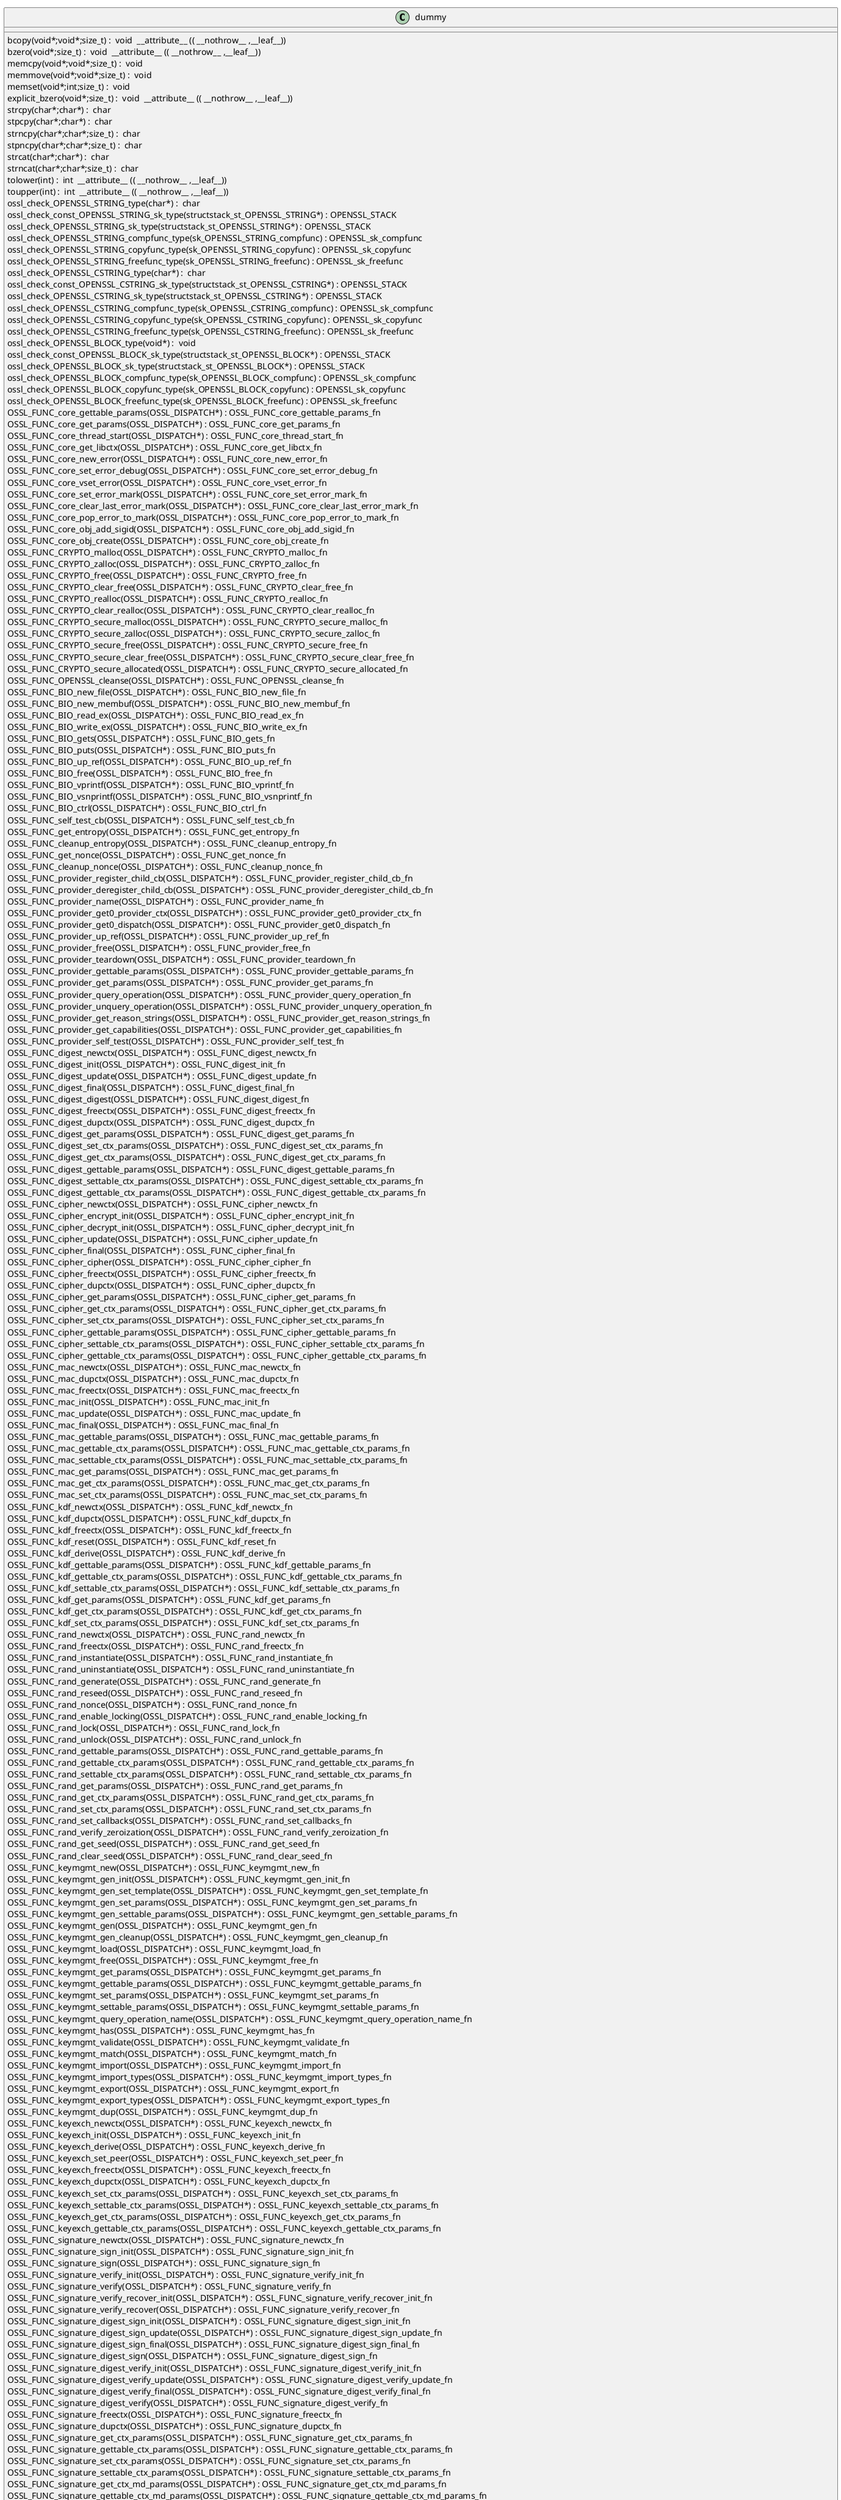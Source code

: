 @startuml
!pragma layout smetana
class dummy {
bcopy(void*;void*;size_t) :  void  __attribute__ (( __nothrow__ ,__leaf__)) [[[./../../../.././qc/providers/implementations/storemgmt/file_store.c.html#298]]]
bzero(void*;size_t) :  void  __attribute__ (( __nothrow__ ,__leaf__)) [[[./../../../.././qc/providers/implementations/storemgmt/file_store.c.html#305]]]
memcpy(void*;void*;size_t) :  void  [[[./../../../.././qc/providers/implementations/storemgmt/file_store.c.html#346]]]
memmove(void*;void*;size_t) :  void  [[[./../../../.././qc/providers/implementations/storemgmt/file_store.c.html#354]]]
memset(void*;int;size_t) :  void  [[[./../../../.././qc/providers/implementations/storemgmt/file_store.c.html#361]]]
explicit_bzero(void*;size_t) :  void  __attribute__ (( __nothrow__ ,__leaf__)) [[[./../../../.././qc/providers/implementations/storemgmt/file_store.c.html#374]]]
strcpy(char*;char*) :  char  [[[./../../../.././qc/providers/implementations/storemgmt/file_store.c.html#381]]]
stpcpy(char*;char*) :  char  [[[./../../../.././qc/providers/implementations/storemgmt/file_store.c.html#388]]]
strncpy(char*;char*;size_t) :  char  [[[./../../../.././qc/providers/implementations/storemgmt/file_store.c.html#396]]]
stpncpy(char*;char*;size_t) :  char  [[[./../../../.././qc/providers/implementations/storemgmt/file_store.c.html#406]]]
strcat(char*;char*) :  char  [[[./../../../.././qc/providers/implementations/storemgmt/file_store.c.html#413]]]
strncat(char*;char*;size_t) :  char  [[[./../../../.././qc/providers/implementations/storemgmt/file_store.c.html#420]]]
tolower(int) :  int  __attribute__ (( __nothrow__ ,__leaf__)) [[[./../../../.././qc/providers/implementations/storemgmt/file_store.c.html#857]]]
toupper(int) :  int  __attribute__ (( __nothrow__ ,__leaf__)) [[[./../../../.././qc/providers/implementations/storemgmt/file_store.c.html#863]]]
ossl_check_OPENSSL_STRING_type(char*) :  char  [[[./../../../.././qc/providers/implementations/storemgmt/file_store.c.html#1174]]]
ossl_check_const_OPENSSL_STRING_sk_type(structstack_st_OPENSSL_STRING*) : OPENSSL_STACK [[[./../../../.././qc/providers/implementations/storemgmt/file_store.c.html#1174]]]
ossl_check_OPENSSL_STRING_sk_type(structstack_st_OPENSSL_STRING*) : OPENSSL_STACK [[[./../../../.././qc/providers/implementations/storemgmt/file_store.c.html#1174]]]
ossl_check_OPENSSL_STRING_compfunc_type(sk_OPENSSL_STRING_compfunc) : OPENSSL_sk_compfunc [[[./../../../.././qc/providers/implementations/storemgmt/file_store.c.html#1174]]]
ossl_check_OPENSSL_STRING_copyfunc_type(sk_OPENSSL_STRING_copyfunc) : OPENSSL_sk_copyfunc [[[./../../../.././qc/providers/implementations/storemgmt/file_store.c.html#1174]]]
ossl_check_OPENSSL_STRING_freefunc_type(sk_OPENSSL_STRING_freefunc) : OPENSSL_sk_freefunc [[[./../../../.././qc/providers/implementations/storemgmt/file_store.c.html#1174]]]
ossl_check_OPENSSL_CSTRING_type(char*) :  char  [[[./../../../.././qc/providers/implementations/storemgmt/file_store.c.html#1176]]]
ossl_check_const_OPENSSL_CSTRING_sk_type(structstack_st_OPENSSL_CSTRING*) : OPENSSL_STACK [[[./../../../.././qc/providers/implementations/storemgmt/file_store.c.html#1176]]]
ossl_check_OPENSSL_CSTRING_sk_type(structstack_st_OPENSSL_CSTRING*) : OPENSSL_STACK [[[./../../../.././qc/providers/implementations/storemgmt/file_store.c.html#1176]]]
ossl_check_OPENSSL_CSTRING_compfunc_type(sk_OPENSSL_CSTRING_compfunc) : OPENSSL_sk_compfunc [[[./../../../.././qc/providers/implementations/storemgmt/file_store.c.html#1176]]]
ossl_check_OPENSSL_CSTRING_copyfunc_type(sk_OPENSSL_CSTRING_copyfunc) : OPENSSL_sk_copyfunc [[[./../../../.././qc/providers/implementations/storemgmt/file_store.c.html#1176]]]
ossl_check_OPENSSL_CSTRING_freefunc_type(sk_OPENSSL_CSTRING_freefunc) : OPENSSL_sk_freefunc [[[./../../../.././qc/providers/implementations/storemgmt/file_store.c.html#1176]]]
ossl_check_OPENSSL_BLOCK_type(void*) :  void  [[[./../../../.././qc/providers/implementations/storemgmt/file_store.c.html#1179]]]
ossl_check_const_OPENSSL_BLOCK_sk_type(structstack_st_OPENSSL_BLOCK*) : OPENSSL_STACK [[[./../../../.././qc/providers/implementations/storemgmt/file_store.c.html#1179]]]
ossl_check_OPENSSL_BLOCK_sk_type(structstack_st_OPENSSL_BLOCK*) : OPENSSL_STACK [[[./../../../.././qc/providers/implementations/storemgmt/file_store.c.html#1179]]]
ossl_check_OPENSSL_BLOCK_compfunc_type(sk_OPENSSL_BLOCK_compfunc) : OPENSSL_sk_compfunc [[[./../../../.././qc/providers/implementations/storemgmt/file_store.c.html#1179]]]
ossl_check_OPENSSL_BLOCK_copyfunc_type(sk_OPENSSL_BLOCK_copyfunc) : OPENSSL_sk_copyfunc [[[./../../../.././qc/providers/implementations/storemgmt/file_store.c.html#1179]]]
ossl_check_OPENSSL_BLOCK_freefunc_type(sk_OPENSSL_BLOCK_freefunc) : OPENSSL_sk_freefunc [[[./../../../.././qc/providers/implementations/storemgmt/file_store.c.html#1179]]]
OSSL_FUNC_core_gettable_params(OSSL_DISPATCH*) : OSSL_FUNC_core_gettable_params_fn [[[./../../../.././qc/providers/implementations/storemgmt/file_store.c.html#1437]]]
OSSL_FUNC_core_get_params(OSSL_DISPATCH*) : OSSL_FUNC_core_get_params_fn [[[./../../../.././qc/providers/implementations/storemgmt/file_store.c.html#1440]]]
OSSL_FUNC_core_thread_start(OSSL_DISPATCH*) : OSSL_FUNC_core_thread_start_fn [[[./../../../.././qc/providers/implementations/storemgmt/file_store.c.html#1443]]]
OSSL_FUNC_core_get_libctx(OSSL_DISPATCH*) : OSSL_FUNC_core_get_libctx_fn [[[./../../../.././qc/providers/implementations/storemgmt/file_store.c.html#1447]]]
OSSL_FUNC_core_new_error(OSSL_DISPATCH*) : OSSL_FUNC_core_new_error_fn [[[./../../../.././qc/providers/implementations/storemgmt/file_store.c.html#1450]]]
OSSL_FUNC_core_set_error_debug(OSSL_DISPATCH*) : OSSL_FUNC_core_set_error_debug_fn [[[./../../../.././qc/providers/implementations/storemgmt/file_store.c.html#1452]]]
OSSL_FUNC_core_vset_error(OSSL_DISPATCH*) : OSSL_FUNC_core_vset_error_fn [[[./../../../.././qc/providers/implementations/storemgmt/file_store.c.html#1456]]]
OSSL_FUNC_core_set_error_mark(OSSL_DISPATCH*) : OSSL_FUNC_core_set_error_mark_fn [[[./../../../.././qc/providers/implementations/storemgmt/file_store.c.html#1460]]]
OSSL_FUNC_core_clear_last_error_mark(OSSL_DISPATCH*) : OSSL_FUNC_core_clear_last_error_mark_fn [[[./../../../.././qc/providers/implementations/storemgmt/file_store.c.html#1462]]]
OSSL_FUNC_core_pop_error_to_mark(OSSL_DISPATCH*) : OSSL_FUNC_core_pop_error_to_mark_fn [[[./../../../.././qc/providers/implementations/storemgmt/file_store.c.html#1465]]]
OSSL_FUNC_core_obj_add_sigid(OSSL_DISPATCH*) : OSSL_FUNC_core_obj_add_sigid_fn [[[./../../../.././qc/providers/implementations/storemgmt/file_store.c.html#1473]]]
OSSL_FUNC_core_obj_create(OSSL_DISPATCH*) : OSSL_FUNC_core_obj_create_fn [[[./../../../.././qc/providers/implementations/storemgmt/file_store.c.html#1476]]]
OSSL_FUNC_CRYPTO_malloc(OSSL_DISPATCH*) : OSSL_FUNC_CRYPTO_malloc_fn [[[./../../../.././qc/providers/implementations/storemgmt/file_store.c.html#1482]]]
OSSL_FUNC_CRYPTO_zalloc(OSSL_DISPATCH*) : OSSL_FUNC_CRYPTO_zalloc_fn [[[./../../../.././qc/providers/implementations/storemgmt/file_store.c.html#1485]]]
OSSL_FUNC_CRYPTO_free(OSSL_DISPATCH*) : OSSL_FUNC_CRYPTO_free_fn [[[./../../../.././qc/providers/implementations/storemgmt/file_store.c.html#1488]]]
OSSL_FUNC_CRYPTO_clear_free(OSSL_DISPATCH*) : OSSL_FUNC_CRYPTO_clear_free_fn [[[./../../../.././qc/providers/implementations/storemgmt/file_store.c.html#1491]]]
OSSL_FUNC_CRYPTO_realloc(OSSL_DISPATCH*) : OSSL_FUNC_CRYPTO_realloc_fn [[[./../../../.././qc/providers/implementations/storemgmt/file_store.c.html#1494]]]
OSSL_FUNC_CRYPTO_clear_realloc(OSSL_DISPATCH*) : OSSL_FUNC_CRYPTO_clear_realloc_fn [[[./../../../.././qc/providers/implementations/storemgmt/file_store.c.html#1497]]]
OSSL_FUNC_CRYPTO_secure_malloc(OSSL_DISPATCH*) : OSSL_FUNC_CRYPTO_secure_malloc_fn [[[./../../../.././qc/providers/implementations/storemgmt/file_store.c.html#1501]]]
OSSL_FUNC_CRYPTO_secure_zalloc(OSSL_DISPATCH*) : OSSL_FUNC_CRYPTO_secure_zalloc_fn [[[./../../../.././qc/providers/implementations/storemgmt/file_store.c.html#1504]]]
OSSL_FUNC_CRYPTO_secure_free(OSSL_DISPATCH*) : OSSL_FUNC_CRYPTO_secure_free_fn [[[./../../../.././qc/providers/implementations/storemgmt/file_store.c.html#1507]]]
OSSL_FUNC_CRYPTO_secure_clear_free(OSSL_DISPATCH*) : OSSL_FUNC_CRYPTO_secure_clear_free_fn [[[./../../../.././qc/providers/implementations/storemgmt/file_store.c.html#1510]]]
OSSL_FUNC_CRYPTO_secure_allocated(OSSL_DISPATCH*) : OSSL_FUNC_CRYPTO_secure_allocated_fn [[[./../../../.././qc/providers/implementations/storemgmt/file_store.c.html#1514]]]
OSSL_FUNC_OPENSSL_cleanse(OSSL_DISPATCH*) : OSSL_FUNC_OPENSSL_cleanse_fn [[[./../../../.././qc/providers/implementations/storemgmt/file_store.c.html#1517]]]
OSSL_FUNC_BIO_new_file(OSSL_DISPATCH*) : OSSL_FUNC_BIO_new_file_fn [[[./../../../.././qc/providers/implementations/storemgmt/file_store.c.html#1519]]]
OSSL_FUNC_BIO_new_membuf(OSSL_DISPATCH*) : OSSL_FUNC_BIO_new_membuf_fn [[[./../../../.././qc/providers/implementations/storemgmt/file_store.c.html#1521]]]
OSSL_FUNC_BIO_read_ex(OSSL_DISPATCH*) : OSSL_FUNC_BIO_read_ex_fn [[[./../../../.././qc/providers/implementations/storemgmt/file_store.c.html#1522]]]
OSSL_FUNC_BIO_write_ex(OSSL_DISPATCH*) : OSSL_FUNC_BIO_write_ex_fn [[[./../../../.././qc/providers/implementations/storemgmt/file_store.c.html#1524]]]
OSSL_FUNC_BIO_gets(OSSL_DISPATCH*) : OSSL_FUNC_BIO_gets_fn [[[./../../../.././qc/providers/implementations/storemgmt/file_store.c.html#1526]]]
OSSL_FUNC_BIO_puts(OSSL_DISPATCH*) : OSSL_FUNC_BIO_puts_fn [[[./../../../.././qc/providers/implementations/storemgmt/file_store.c.html#1527]]]
OSSL_FUNC_BIO_up_ref(OSSL_DISPATCH*) : OSSL_FUNC_BIO_up_ref_fn [[[./../../../.././qc/providers/implementations/storemgmt/file_store.c.html#1528]]]
OSSL_FUNC_BIO_free(OSSL_DISPATCH*) : OSSL_FUNC_BIO_free_fn [[[./../../../.././qc/providers/implementations/storemgmt/file_store.c.html#1529]]]
OSSL_FUNC_BIO_vprintf(OSSL_DISPATCH*) : OSSL_FUNC_BIO_vprintf_fn [[[./../../../.././qc/providers/implementations/storemgmt/file_store.c.html#1530]]]
OSSL_FUNC_BIO_vsnprintf(OSSL_DISPATCH*) : OSSL_FUNC_BIO_vsnprintf_fn [[[./../../../.././qc/providers/implementations/storemgmt/file_store.c.html#1532]]]
OSSL_FUNC_BIO_ctrl(OSSL_DISPATCH*) : OSSL_FUNC_BIO_ctrl_fn [[[./../../../.././qc/providers/implementations/storemgmt/file_store.c.html#1534]]]
OSSL_FUNC_self_test_cb(OSSL_DISPATCH*) : OSSL_FUNC_self_test_cb_fn [[[./../../../.././qc/providers/implementations/storemgmt/file_store.c.html#1538]]]
OSSL_FUNC_get_entropy(OSSL_DISPATCH*) : OSSL_FUNC_get_entropy_fn [[[./../../../.././qc/providers/implementations/storemgmt/file_store.c.html#1546]]]
OSSL_FUNC_cleanup_entropy(OSSL_DISPATCH*) : OSSL_FUNC_cleanup_entropy_fn [[[./../../../.././qc/providers/implementations/storemgmt/file_store.c.html#1549]]]
OSSL_FUNC_get_nonce(OSSL_DISPATCH*) : OSSL_FUNC_get_nonce_fn [[[./../../../.././qc/providers/implementations/storemgmt/file_store.c.html#1551]]]
OSSL_FUNC_cleanup_nonce(OSSL_DISPATCH*) : OSSL_FUNC_cleanup_nonce_fn [[[./../../../.././qc/providers/implementations/storemgmt/file_store.c.html#1555]]]
OSSL_FUNC_provider_register_child_cb(OSSL_DISPATCH*) : OSSL_FUNC_provider_register_child_cb_fn [[[./../../../.././qc/providers/implementations/storemgmt/file_store.c.html#1557]]]
OSSL_FUNC_provider_deregister_child_cb(OSSL_DISPATCH*) : OSSL_FUNC_provider_deregister_child_cb_fn [[[./../../../.././qc/providers/implementations/storemgmt/file_store.c.html#1563]]]
OSSL_FUNC_provider_name(OSSL_DISPATCH*) : OSSL_FUNC_provider_name_fn [[[./../../../.././qc/providers/implementations/storemgmt/file_store.c.html#1565]]]
OSSL_FUNC_provider_get0_provider_ctx(OSSL_DISPATCH*) : OSSL_FUNC_provider_get0_provider_ctx_fn [[[./../../../.././qc/providers/implementations/storemgmt/file_store.c.html#1567]]]
OSSL_FUNC_provider_get0_dispatch(OSSL_DISPATCH*) : OSSL_FUNC_provider_get0_dispatch_fn [[[./../../../.././qc/providers/implementations/storemgmt/file_store.c.html#1569]]]
OSSL_FUNC_provider_up_ref(OSSL_DISPATCH*) : OSSL_FUNC_provider_up_ref_fn [[[./../../../.././qc/providers/implementations/storemgmt/file_store.c.html#1571]]]
OSSL_FUNC_provider_free(OSSL_DISPATCH*) : OSSL_FUNC_provider_free_fn [[[./../../../.././qc/providers/implementations/storemgmt/file_store.c.html#1573]]]
OSSL_FUNC_provider_teardown(OSSL_DISPATCH*) : OSSL_FUNC_provider_teardown_fn [[[./../../../.././qc/providers/implementations/storemgmt/file_store.c.html#1578]]]
OSSL_FUNC_provider_gettable_params(OSSL_DISPATCH*) : OSSL_FUNC_provider_gettable_params_fn [[[./../../../.././qc/providers/implementations/storemgmt/file_store.c.html#1580]]]
OSSL_FUNC_provider_get_params(OSSL_DISPATCH*) : OSSL_FUNC_provider_get_params_fn [[[./../../../.././qc/providers/implementations/storemgmt/file_store.c.html#1583]]]
OSSL_FUNC_provider_query_operation(OSSL_DISPATCH*) : OSSL_FUNC_provider_query_operation_fn [[[./../../../.././qc/providers/implementations/storemgmt/file_store.c.html#1586]]]
OSSL_FUNC_provider_unquery_operation(OSSL_DISPATCH*) : OSSL_FUNC_provider_unquery_operation_fn [[[./../../../.././qc/providers/implementations/storemgmt/file_store.c.html#1589]]]
OSSL_FUNC_provider_get_reason_strings(OSSL_DISPATCH*) : OSSL_FUNC_provider_get_reason_strings_fn [[[./../../../.././qc/providers/implementations/storemgmt/file_store.c.html#1592]]]
OSSL_FUNC_provider_get_capabilities(OSSL_DISPATCH*) : OSSL_FUNC_provider_get_capabilities_fn [[[./../../../.././qc/providers/implementations/storemgmt/file_store.c.html#1595]]]
OSSL_FUNC_provider_self_test(OSSL_DISPATCH*) : OSSL_FUNC_provider_self_test_fn [[[./../../../.././qc/providers/implementations/storemgmt/file_store.c.html#1598]]]
OSSL_FUNC_digest_newctx(OSSL_DISPATCH*) : OSSL_FUNC_digest_newctx_fn [[[./../../../.././qc/providers/implementations/storemgmt/file_store.c.html#1600]]]
OSSL_FUNC_digest_init(OSSL_DISPATCH*) : OSSL_FUNC_digest_init_fn [[[./../../../.././qc/providers/implementations/storemgmt/file_store.c.html#1601]]]
OSSL_FUNC_digest_update(OSSL_DISPATCH*) : OSSL_FUNC_digest_update_fn [[[./../../../.././qc/providers/implementations/storemgmt/file_store.c.html#1602]]]
OSSL_FUNC_digest_final(OSSL_DISPATCH*) : OSSL_FUNC_digest_final_fn [[[./../../../.././qc/providers/implementations/storemgmt/file_store.c.html#1604]]]
OSSL_FUNC_digest_digest(OSSL_DISPATCH*) : OSSL_FUNC_digest_digest_fn [[[./../../../.././qc/providers/implementations/storemgmt/file_store.c.html#1607]]]
OSSL_FUNC_digest_freectx(OSSL_DISPATCH*) : OSSL_FUNC_digest_freectx_fn [[[./../../../.././qc/providers/implementations/storemgmt/file_store.c.html#1611]]]
OSSL_FUNC_digest_dupctx(OSSL_DISPATCH*) : OSSL_FUNC_digest_dupctx_fn [[[./../../../.././qc/providers/implementations/storemgmt/file_store.c.html#1612]]]
OSSL_FUNC_digest_get_params(OSSL_DISPATCH*) : OSSL_FUNC_digest_get_params_fn [[[./../../../.././qc/providers/implementations/storemgmt/file_store.c.html#1614]]]
OSSL_FUNC_digest_set_ctx_params(OSSL_DISPATCH*) : OSSL_FUNC_digest_set_ctx_params_fn [[[./../../../.././qc/providers/implementations/storemgmt/file_store.c.html#1615]]]
OSSL_FUNC_digest_get_ctx_params(OSSL_DISPATCH*) : OSSL_FUNC_digest_get_ctx_params_fn [[[./../../../.././qc/providers/implementations/storemgmt/file_store.c.html#1617]]]
OSSL_FUNC_digest_gettable_params(OSSL_DISPATCH*) : OSSL_FUNC_digest_gettable_params_fn [[[./../../../.././qc/providers/implementations/storemgmt/file_store.c.html#1619]]]
OSSL_FUNC_digest_settable_ctx_params(OSSL_DISPATCH*) : OSSL_FUNC_digest_settable_ctx_params_fn [[[./../../../.././qc/providers/implementations/storemgmt/file_store.c.html#1621]]]
OSSL_FUNC_digest_gettable_ctx_params(OSSL_DISPATCH*) : OSSL_FUNC_digest_gettable_ctx_params_fn [[[./../../../.././qc/providers/implementations/storemgmt/file_store.c.html#1623]]]
OSSL_FUNC_cipher_newctx(OSSL_DISPATCH*) : OSSL_FUNC_cipher_newctx_fn [[[./../../../.././qc/providers/implementations/storemgmt/file_store.c.html#1625]]]
OSSL_FUNC_cipher_encrypt_init(OSSL_DISPATCH*) : OSSL_FUNC_cipher_encrypt_init_fn [[[./../../../.././qc/providers/implementations/storemgmt/file_store.c.html#1626]]]
OSSL_FUNC_cipher_decrypt_init(OSSL_DISPATCH*) : OSSL_FUNC_cipher_decrypt_init_fn [[[./../../../.././qc/providers/implementations/storemgmt/file_store.c.html#1632]]]
OSSL_FUNC_cipher_update(OSSL_DISPATCH*) : OSSL_FUNC_cipher_update_fn [[[./../../../.././qc/providers/implementations/storemgmt/file_store.c.html#1638]]]
OSSL_FUNC_cipher_final(OSSL_DISPATCH*) : OSSL_FUNC_cipher_final_fn [[[./../../../.././qc/providers/implementations/storemgmt/file_store.c.html#1642]]]
OSSL_FUNC_cipher_cipher(OSSL_DISPATCH*) : OSSL_FUNC_cipher_cipher_fn [[[./../../../.././qc/providers/implementations/storemgmt/file_store.c.html#1645]]]
OSSL_FUNC_cipher_freectx(OSSL_DISPATCH*) : OSSL_FUNC_cipher_freectx_fn [[[./../../../.././qc/providers/implementations/storemgmt/file_store.c.html#1649]]]
OSSL_FUNC_cipher_dupctx(OSSL_DISPATCH*) : OSSL_FUNC_cipher_dupctx_fn [[[./../../../.././qc/providers/implementations/storemgmt/file_store.c.html#1650]]]
OSSL_FUNC_cipher_get_params(OSSL_DISPATCH*) : OSSL_FUNC_cipher_get_params_fn [[[./../../../.././qc/providers/implementations/storemgmt/file_store.c.html#1651]]]
OSSL_FUNC_cipher_get_ctx_params(OSSL_DISPATCH*) : OSSL_FUNC_cipher_get_ctx_params_fn [[[./../../../.././qc/providers/implementations/storemgmt/file_store.c.html#1652]]]
OSSL_FUNC_cipher_set_ctx_params(OSSL_DISPATCH*) : OSSL_FUNC_cipher_set_ctx_params_fn [[[./../../../.././qc/providers/implementations/storemgmt/file_store.c.html#1654]]]
OSSL_FUNC_cipher_gettable_params(OSSL_DISPATCH*) : OSSL_FUNC_cipher_gettable_params_fn [[[./../../../.././qc/providers/implementations/storemgmt/file_store.c.html#1656]]]
OSSL_FUNC_cipher_settable_ctx_params(OSSL_DISPATCH*) : OSSL_FUNC_cipher_settable_ctx_params_fn [[[./../../../.././qc/providers/implementations/storemgmt/file_store.c.html#1658]]]
OSSL_FUNC_cipher_gettable_ctx_params(OSSL_DISPATCH*) : OSSL_FUNC_cipher_gettable_ctx_params_fn [[[./../../../.././qc/providers/implementations/storemgmt/file_store.c.html#1660]]]
OSSL_FUNC_mac_newctx(OSSL_DISPATCH*) : OSSL_FUNC_mac_newctx_fn [[[./../../../.././qc/providers/implementations/storemgmt/file_store.c.html#1662]]]
OSSL_FUNC_mac_dupctx(OSSL_DISPATCH*) : OSSL_FUNC_mac_dupctx_fn [[[./../../../.././qc/providers/implementations/storemgmt/file_store.c.html#1663]]]
OSSL_FUNC_mac_freectx(OSSL_DISPATCH*) : OSSL_FUNC_mac_freectx_fn [[[./../../../.././qc/providers/implementations/storemgmt/file_store.c.html#1664]]]
OSSL_FUNC_mac_init(OSSL_DISPATCH*) : OSSL_FUNC_mac_init_fn [[[./../../../.././qc/providers/implementations/storemgmt/file_store.c.html#1665]]]
OSSL_FUNC_mac_update(OSSL_DISPATCH*) : OSSL_FUNC_mac_update_fn [[[./../../../.././qc/providers/implementations/storemgmt/file_store.c.html#1667]]]
OSSL_FUNC_mac_final(OSSL_DISPATCH*) : OSSL_FUNC_mac_final_fn [[[./../../../.././qc/providers/implementations/storemgmt/file_store.c.html#1669]]]
OSSL_FUNC_mac_gettable_params(OSSL_DISPATCH*) : OSSL_FUNC_mac_gettable_params_fn [[[./../../../.././qc/providers/implementations/storemgmt/file_store.c.html#1672]]]
OSSL_FUNC_mac_gettable_ctx_params(OSSL_DISPATCH*) : OSSL_FUNC_mac_gettable_ctx_params_fn [[[./../../../.././qc/providers/implementations/storemgmt/file_store.c.html#1673]]]
OSSL_FUNC_mac_settable_ctx_params(OSSL_DISPATCH*) : OSSL_FUNC_mac_settable_ctx_params_fn [[[./../../../.././qc/providers/implementations/storemgmt/file_store.c.html#1675]]]
OSSL_FUNC_mac_get_params(OSSL_DISPATCH*) : OSSL_FUNC_mac_get_params_fn [[[./../../../.././qc/providers/implementations/storemgmt/file_store.c.html#1677]]]
OSSL_FUNC_mac_get_ctx_params(OSSL_DISPATCH*) : OSSL_FUNC_mac_get_ctx_params_fn [[[./../../../.././qc/providers/implementations/storemgmt/file_store.c.html#1678]]]
OSSL_FUNC_mac_set_ctx_params(OSSL_DISPATCH*) : OSSL_FUNC_mac_set_ctx_params_fn [[[./../../../.././qc/providers/implementations/storemgmt/file_store.c.html#1680]]]
OSSL_FUNC_kdf_newctx(OSSL_DISPATCH*) : OSSL_FUNC_kdf_newctx_fn [[[./../../../.././qc/providers/implementations/storemgmt/file_store.c.html#1682]]]
OSSL_FUNC_kdf_dupctx(OSSL_DISPATCH*) : OSSL_FUNC_kdf_dupctx_fn [[[./../../../.././qc/providers/implementations/storemgmt/file_store.c.html#1683]]]
OSSL_FUNC_kdf_freectx(OSSL_DISPATCH*) : OSSL_FUNC_kdf_freectx_fn [[[./../../../.././qc/providers/implementations/storemgmt/file_store.c.html#1684]]]
OSSL_FUNC_kdf_reset(OSSL_DISPATCH*) : OSSL_FUNC_kdf_reset_fn [[[./../../../.././qc/providers/implementations/storemgmt/file_store.c.html#1685]]]
OSSL_FUNC_kdf_derive(OSSL_DISPATCH*) : OSSL_FUNC_kdf_derive_fn [[[./../../../.././qc/providers/implementations/storemgmt/file_store.c.html#1686]]]
OSSL_FUNC_kdf_gettable_params(OSSL_DISPATCH*) : OSSL_FUNC_kdf_gettable_params_fn [[[./../../../.././qc/providers/implementations/storemgmt/file_store.c.html#1688]]]
OSSL_FUNC_kdf_gettable_ctx_params(OSSL_DISPATCH*) : OSSL_FUNC_kdf_gettable_ctx_params_fn [[[./../../../.././qc/providers/implementations/storemgmt/file_store.c.html#1689]]]
OSSL_FUNC_kdf_settable_ctx_params(OSSL_DISPATCH*) : OSSL_FUNC_kdf_settable_ctx_params_fn [[[./../../../.././qc/providers/implementations/storemgmt/file_store.c.html#1691]]]
OSSL_FUNC_kdf_get_params(OSSL_DISPATCH*) : OSSL_FUNC_kdf_get_params_fn [[[./../../../.././qc/providers/implementations/storemgmt/file_store.c.html#1693]]]
OSSL_FUNC_kdf_get_ctx_params(OSSL_DISPATCH*) : OSSL_FUNC_kdf_get_ctx_params_fn [[[./../../../.././qc/providers/implementations/storemgmt/file_store.c.html#1694]]]
OSSL_FUNC_kdf_set_ctx_params(OSSL_DISPATCH*) : OSSL_FUNC_kdf_set_ctx_params_fn [[[./../../../.././qc/providers/implementations/storemgmt/file_store.c.html#1696]]]
OSSL_FUNC_rand_newctx(OSSL_DISPATCH*) : OSSL_FUNC_rand_newctx_fn [[[./../../../.././qc/providers/implementations/storemgmt/file_store.c.html#1698]]]
OSSL_FUNC_rand_freectx(OSSL_DISPATCH*) : OSSL_FUNC_rand_freectx_fn [[[./../../../.././qc/providers/implementations/storemgmt/file_store.c.html#1701]]]
OSSL_FUNC_rand_instantiate(OSSL_DISPATCH*) : OSSL_FUNC_rand_instantiate_fn [[[./../../../.././qc/providers/implementations/storemgmt/file_store.c.html#1702]]]
OSSL_FUNC_rand_uninstantiate(OSSL_DISPATCH*) : OSSL_FUNC_rand_uninstantiate_fn [[[./../../../.././qc/providers/implementations/storemgmt/file_store.c.html#1707]]]
OSSL_FUNC_rand_generate(OSSL_DISPATCH*) : OSSL_FUNC_rand_generate_fn [[[./../../../.././qc/providers/implementations/storemgmt/file_store.c.html#1708]]]
OSSL_FUNC_rand_reseed(OSSL_DISPATCH*) : OSSL_FUNC_rand_reseed_fn [[[./../../../.././qc/providers/implementations/storemgmt/file_store.c.html#1712]]]
OSSL_FUNC_rand_nonce(OSSL_DISPATCH*) : OSSL_FUNC_rand_nonce_fn [[[./../../../.././qc/providers/implementations/storemgmt/file_store.c.html#1716]]]
OSSL_FUNC_rand_enable_locking(OSSL_DISPATCH*) : OSSL_FUNC_rand_enable_locking_fn [[[./../../../.././qc/providers/implementations/storemgmt/file_store.c.html#1719]]]
OSSL_FUNC_rand_lock(OSSL_DISPATCH*) : OSSL_FUNC_rand_lock_fn [[[./../../../.././qc/providers/implementations/storemgmt/file_store.c.html#1720]]]
OSSL_FUNC_rand_unlock(OSSL_DISPATCH*) : OSSL_FUNC_rand_unlock_fn [[[./../../../.././qc/providers/implementations/storemgmt/file_store.c.html#1721]]]
OSSL_FUNC_rand_gettable_params(OSSL_DISPATCH*) : OSSL_FUNC_rand_gettable_params_fn [[[./../../../.././qc/providers/implementations/storemgmt/file_store.c.html#1722]]]
OSSL_FUNC_rand_gettable_ctx_params(OSSL_DISPATCH*) : OSSL_FUNC_rand_gettable_ctx_params_fn [[[./../../../.././qc/providers/implementations/storemgmt/file_store.c.html#1723]]]
OSSL_FUNC_rand_settable_ctx_params(OSSL_DISPATCH*) : OSSL_FUNC_rand_settable_ctx_params_fn [[[./../../../.././qc/providers/implementations/storemgmt/file_store.c.html#1725]]]
OSSL_FUNC_rand_get_params(OSSL_DISPATCH*) : OSSL_FUNC_rand_get_params_fn [[[./../../../.././qc/providers/implementations/storemgmt/file_store.c.html#1727]]]
OSSL_FUNC_rand_get_ctx_params(OSSL_DISPATCH*) : OSSL_FUNC_rand_get_ctx_params_fn [[[./../../../.././qc/providers/implementations/storemgmt/file_store.c.html#1728]]]
OSSL_FUNC_rand_set_ctx_params(OSSL_DISPATCH*) : OSSL_FUNC_rand_set_ctx_params_fn [[[./../../../.././qc/providers/implementations/storemgmt/file_store.c.html#1730]]]
OSSL_FUNC_rand_set_callbacks(OSSL_DISPATCH*) : OSSL_FUNC_rand_set_callbacks_fn [[[./../../../.././qc/providers/implementations/storemgmt/file_store.c.html#1732]]]
OSSL_FUNC_rand_verify_zeroization(OSSL_DISPATCH*) : OSSL_FUNC_rand_verify_zeroization_fn [[[./../../../.././qc/providers/implementations/storemgmt/file_store.c.html#1737]]]
OSSL_FUNC_rand_get_seed(OSSL_DISPATCH*) : OSSL_FUNC_rand_get_seed_fn [[[./../../../.././qc/providers/implementations/storemgmt/file_store.c.html#1739]]]
OSSL_FUNC_rand_clear_seed(OSSL_DISPATCH*) : OSSL_FUNC_rand_clear_seed_fn [[[./../../../.././qc/providers/implementations/storemgmt/file_store.c.html#1744]]]
OSSL_FUNC_keymgmt_new(OSSL_DISPATCH*) : OSSL_FUNC_keymgmt_new_fn [[[./../../../.././qc/providers/implementations/storemgmt/file_store.c.html#1746]]]
OSSL_FUNC_keymgmt_gen_init(OSSL_DISPATCH*) : OSSL_FUNC_keymgmt_gen_init_fn [[[./../../../.././qc/providers/implementations/storemgmt/file_store.c.html#1748]]]
OSSL_FUNC_keymgmt_gen_set_template(OSSL_DISPATCH*) : OSSL_FUNC_keymgmt_gen_set_template_fn [[[./../../../.././qc/providers/implementations/storemgmt/file_store.c.html#1750]]]
OSSL_FUNC_keymgmt_gen_set_params(OSSL_DISPATCH*) : OSSL_FUNC_keymgmt_gen_set_params_fn [[[./../../../.././qc/providers/implementations/storemgmt/file_store.c.html#1752]]]
OSSL_FUNC_keymgmt_gen_settable_params(OSSL_DISPATCH*) : OSSL_FUNC_keymgmt_gen_settable_params_fn [[[./../../../.././qc/providers/implementations/storemgmt/file_store.c.html#1754]]]
OSSL_FUNC_keymgmt_gen(OSSL_DISPATCH*) : OSSL_FUNC_keymgmt_gen_fn [[[./../../../.././qc/providers/implementations/storemgmt/file_store.c.html#1757]]]
OSSL_FUNC_keymgmt_gen_cleanup(OSSL_DISPATCH*) : OSSL_FUNC_keymgmt_gen_cleanup_fn [[[./../../../.././qc/providers/implementations/storemgmt/file_store.c.html#1759]]]
OSSL_FUNC_keymgmt_load(OSSL_DISPATCH*) : OSSL_FUNC_keymgmt_load_fn [[[./../../../.././qc/providers/implementations/storemgmt/file_store.c.html#1763]]]
OSSL_FUNC_keymgmt_free(OSSL_DISPATCH*) : OSSL_FUNC_keymgmt_free_fn [[[./../../../.././qc/providers/implementations/storemgmt/file_store.c.html#1768]]]
OSSL_FUNC_keymgmt_get_params(OSSL_DISPATCH*) : OSSL_FUNC_keymgmt_get_params_fn [[[./../../../.././qc/providers/implementations/storemgmt/file_store.c.html#1773]]]
OSSL_FUNC_keymgmt_gettable_params(OSSL_DISPATCH*) : OSSL_FUNC_keymgmt_gettable_params_fn [[[./../../../.././qc/providers/implementations/storemgmt/file_store.c.html#1775]]]
OSSL_FUNC_keymgmt_set_params(OSSL_DISPATCH*) : OSSL_FUNC_keymgmt_set_params_fn [[[./../../../.././qc/providers/implementations/storemgmt/file_store.c.html#1780]]]
OSSL_FUNC_keymgmt_settable_params(OSSL_DISPATCH*) : OSSL_FUNC_keymgmt_settable_params_fn [[[./../../../.././qc/providers/implementations/storemgmt/file_store.c.html#1782]]]
OSSL_FUNC_keymgmt_query_operation_name(OSSL_DISPATCH*) : OSSL_FUNC_keymgmt_query_operation_name_fn [[[./../../../.././qc/providers/implementations/storemgmt/file_store.c.html#1787]]]
OSSL_FUNC_keymgmt_has(OSSL_DISPATCH*) : OSSL_FUNC_keymgmt_has_fn [[[./../../../.././qc/providers/implementations/storemgmt/file_store.c.html#1792]]]
OSSL_FUNC_keymgmt_validate(OSSL_DISPATCH*) : OSSL_FUNC_keymgmt_validate_fn [[[./../../../.././qc/providers/implementations/storemgmt/file_store.c.html#1796]]]
OSSL_FUNC_keymgmt_match(OSSL_DISPATCH*) : OSSL_FUNC_keymgmt_match_fn [[[./../../../.././qc/providers/implementations/storemgmt/file_store.c.html#1801]]]
OSSL_FUNC_keymgmt_import(OSSL_DISPATCH*) : OSSL_FUNC_keymgmt_import_fn [[[./../../../.././qc/providers/implementations/storemgmt/file_store.c.html#1803]]]
OSSL_FUNC_keymgmt_import_types(OSSL_DISPATCH*) : OSSL_FUNC_keymgmt_import_types_fn [[[./../../../.././qc/providers/implementations/storemgmt/file_store.c.html#1805]]]
OSSL_FUNC_keymgmt_export(OSSL_DISPATCH*) : OSSL_FUNC_keymgmt_export_fn [[[./../../../.././qc/providers/implementations/storemgmt/file_store.c.html#1807]]]
OSSL_FUNC_keymgmt_export_types(OSSL_DISPATCH*) : OSSL_FUNC_keymgmt_export_types_fn [[[./../../../.././qc/providers/implementations/storemgmt/file_store.c.html#1810]]]
OSSL_FUNC_keymgmt_dup(OSSL_DISPATCH*) : OSSL_FUNC_keymgmt_dup_fn [[[./../../../.././qc/providers/implementations/storemgmt/file_store.c.html#1815]]]
OSSL_FUNC_keyexch_newctx(OSSL_DISPATCH*) : OSSL_FUNC_keyexch_newctx_fn [[[./../../../.././qc/providers/implementations/storemgmt/file_store.c.html#1817]]]
OSSL_FUNC_keyexch_init(OSSL_DISPATCH*) : OSSL_FUNC_keyexch_init_fn [[[./../../../.././qc/providers/implementations/storemgmt/file_store.c.html#1818]]]
OSSL_FUNC_keyexch_derive(OSSL_DISPATCH*) : OSSL_FUNC_keyexch_derive_fn [[[./../../../.././qc/providers/implementations/storemgmt/file_store.c.html#1820]]]
OSSL_FUNC_keyexch_set_peer(OSSL_DISPATCH*) : OSSL_FUNC_keyexch_set_peer_fn [[[./../../../.././qc/providers/implementations/storemgmt/file_store.c.html#1822]]]
OSSL_FUNC_keyexch_freectx(OSSL_DISPATCH*) : OSSL_FUNC_keyexch_freectx_fn [[[./../../../.././qc/providers/implementations/storemgmt/file_store.c.html#1823]]]
OSSL_FUNC_keyexch_dupctx(OSSL_DISPATCH*) : OSSL_FUNC_keyexch_dupctx_fn [[[./../../../.././qc/providers/implementations/storemgmt/file_store.c.html#1824]]]
OSSL_FUNC_keyexch_set_ctx_params(OSSL_DISPATCH*) : OSSL_FUNC_keyexch_set_ctx_params_fn [[[./../../../.././qc/providers/implementations/storemgmt/file_store.c.html#1825]]]
OSSL_FUNC_keyexch_settable_ctx_params(OSSL_DISPATCH*) : OSSL_FUNC_keyexch_settable_ctx_params_fn [[[./../../../.././qc/providers/implementations/storemgmt/file_store.c.html#1827]]]
OSSL_FUNC_keyexch_get_ctx_params(OSSL_DISPATCH*) : OSSL_FUNC_keyexch_get_ctx_params_fn [[[./../../../.././qc/providers/implementations/storemgmt/file_store.c.html#1829]]]
OSSL_FUNC_keyexch_gettable_ctx_params(OSSL_DISPATCH*) : OSSL_FUNC_keyexch_gettable_ctx_params_fn [[[./../../../.././qc/providers/implementations/storemgmt/file_store.c.html#1831]]]
OSSL_FUNC_signature_newctx(OSSL_DISPATCH*) : OSSL_FUNC_signature_newctx_fn [[[./../../../.././qc/providers/implementations/storemgmt/file_store.c.html#1833]]]
OSSL_FUNC_signature_sign_init(OSSL_DISPATCH*) : OSSL_FUNC_signature_sign_init_fn [[[./../../../.././qc/providers/implementations/storemgmt/file_store.c.html#1835]]]
OSSL_FUNC_signature_sign(OSSL_DISPATCH*) : OSSL_FUNC_signature_sign_fn [[[./../../../.././qc/providers/implementations/storemgmt/file_store.c.html#1837]]]
OSSL_FUNC_signature_verify_init(OSSL_DISPATCH*) : OSSL_FUNC_signature_verify_init_fn [[[./../../../.././qc/providers/implementations/storemgmt/file_store.c.html#1841]]]
OSSL_FUNC_signature_verify(OSSL_DISPATCH*) : OSSL_FUNC_signature_verify_fn [[[./../../../.././qc/providers/implementations/storemgmt/file_store.c.html#1843]]]
OSSL_FUNC_signature_verify_recover_init(OSSL_DISPATCH*) : OSSL_FUNC_signature_verify_recover_init_fn [[[./../../../.././qc/providers/implementations/storemgmt/file_store.c.html#1848]]]
OSSL_FUNC_signature_verify_recover(OSSL_DISPATCH*) : OSSL_FUNC_signature_verify_recover_fn [[[./../../../.././qc/providers/implementations/storemgmt/file_store.c.html#1850]]]
OSSL_FUNC_signature_digest_sign_init(OSSL_DISPATCH*) : OSSL_FUNC_signature_digest_sign_init_fn [[[./../../../.././qc/providers/implementations/storemgmt/file_store.c.html#1853]]]
OSSL_FUNC_signature_digest_sign_update(OSSL_DISPATCH*) : OSSL_FUNC_signature_digest_sign_update_fn [[[./../../../.././qc/providers/implementations/storemgmt/file_store.c.html#1856]]]
OSSL_FUNC_signature_digest_sign_final(OSSL_DISPATCH*) : OSSL_FUNC_signature_digest_sign_final_fn [[[./../../../.././qc/providers/implementations/storemgmt/file_store.c.html#1858]]]
OSSL_FUNC_signature_digest_sign(OSSL_DISPATCH*) : OSSL_FUNC_signature_digest_sign_fn [[[./../../../.././qc/providers/implementations/storemgmt/file_store.c.html#1861]]]
OSSL_FUNC_signature_digest_verify_init(OSSL_DISPATCH*) : OSSL_FUNC_signature_digest_verify_init_fn [[[./../../../.././qc/providers/implementations/storemgmt/file_store.c.html#1864]]]
OSSL_FUNC_signature_digest_verify_update(OSSL_DISPATCH*) : OSSL_FUNC_signature_digest_verify_update_fn [[[./../../../.././qc/providers/implementations/storemgmt/file_store.c.html#1867]]]
OSSL_FUNC_signature_digest_verify_final(OSSL_DISPATCH*) : OSSL_FUNC_signature_digest_verify_final_fn [[[./../../../.././qc/providers/implementations/storemgmt/file_store.c.html#1869]]]
OSSL_FUNC_signature_digest_verify(OSSL_DISPATCH*) : OSSL_FUNC_signature_digest_verify_fn [[[./../../../.././qc/providers/implementations/storemgmt/file_store.c.html#1871]]]
OSSL_FUNC_signature_freectx(OSSL_DISPATCH*) : OSSL_FUNC_signature_freectx_fn [[[./../../../.././qc/providers/implementations/storemgmt/file_store.c.html#1874]]]
OSSL_FUNC_signature_dupctx(OSSL_DISPATCH*) : OSSL_FUNC_signature_dupctx_fn [[[./../../../.././qc/providers/implementations/storemgmt/file_store.c.html#1875]]]
OSSL_FUNC_signature_get_ctx_params(OSSL_DISPATCH*) : OSSL_FUNC_signature_get_ctx_params_fn [[[./../../../.././qc/providers/implementations/storemgmt/file_store.c.html#1876]]]
OSSL_FUNC_signature_gettable_ctx_params(OSSL_DISPATCH*) : OSSL_FUNC_signature_gettable_ctx_params_fn [[[./../../../.././qc/providers/implementations/storemgmt/file_store.c.html#1878]]]
OSSL_FUNC_signature_set_ctx_params(OSSL_DISPATCH*) : OSSL_FUNC_signature_set_ctx_params_fn [[[./../../../.././qc/providers/implementations/storemgmt/file_store.c.html#1880]]]
OSSL_FUNC_signature_settable_ctx_params(OSSL_DISPATCH*) : OSSL_FUNC_signature_settable_ctx_params_fn [[[./../../../.././qc/providers/implementations/storemgmt/file_store.c.html#1882]]]
OSSL_FUNC_signature_get_ctx_md_params(OSSL_DISPATCH*) : OSSL_FUNC_signature_get_ctx_md_params_fn [[[./../../../.././qc/providers/implementations/storemgmt/file_store.c.html#1884]]]
OSSL_FUNC_signature_gettable_ctx_md_params(OSSL_DISPATCH*) : OSSL_FUNC_signature_gettable_ctx_md_params_fn [[[./../../../.././qc/providers/implementations/storemgmt/file_store.c.html#1886]]]
OSSL_FUNC_signature_set_ctx_md_params(OSSL_DISPATCH*) : OSSL_FUNC_signature_set_ctx_md_params_fn [[[./../../../.././qc/providers/implementations/storemgmt/file_store.c.html#1888]]]
OSSL_FUNC_signature_settable_ctx_md_params(OSSL_DISPATCH*) : OSSL_FUNC_signature_settable_ctx_md_params_fn [[[./../../../.././qc/providers/implementations/storemgmt/file_store.c.html#1890]]]
OSSL_FUNC_asym_cipher_newctx(OSSL_DISPATCH*) : OSSL_FUNC_asym_cipher_newctx_fn [[[./../../../.././qc/providers/implementations/storemgmt/file_store.c.html#1892]]]
OSSL_FUNC_asym_cipher_encrypt_init(OSSL_DISPATCH*) : OSSL_FUNC_asym_cipher_encrypt_init_fn [[[./../../../.././qc/providers/implementations/storemgmt/file_store.c.html#1893]]]
OSSL_FUNC_asym_cipher_encrypt(OSSL_DISPATCH*) : OSSL_FUNC_asym_cipher_encrypt_fn [[[./../../../.././qc/providers/implementations/storemgmt/file_store.c.html#1895]]]
OSSL_FUNC_asym_cipher_decrypt_init(OSSL_DISPATCH*) : OSSL_FUNC_asym_cipher_decrypt_init_fn [[[./../../../.././qc/providers/implementations/storemgmt/file_store.c.html#1900]]]
OSSL_FUNC_asym_cipher_decrypt(OSSL_DISPATCH*) : OSSL_FUNC_asym_cipher_decrypt_fn [[[./../../../.././qc/providers/implementations/storemgmt/file_store.c.html#1902]]]
OSSL_FUNC_asym_cipher_freectx(OSSL_DISPATCH*) : OSSL_FUNC_asym_cipher_freectx_fn [[[./../../../.././qc/providers/implementations/storemgmt/file_store.c.html#1907]]]
OSSL_FUNC_asym_cipher_dupctx(OSSL_DISPATCH*) : OSSL_FUNC_asym_cipher_dupctx_fn [[[./../../../.././qc/providers/implementations/storemgmt/file_store.c.html#1908]]]
OSSL_FUNC_asym_cipher_get_ctx_params(OSSL_DISPATCH*) : OSSL_FUNC_asym_cipher_get_ctx_params_fn [[[./../../../.././qc/providers/implementations/storemgmt/file_store.c.html#1909]]]
OSSL_FUNC_asym_cipher_gettable_ctx_params(OSSL_DISPATCH*) : OSSL_FUNC_asym_cipher_gettable_ctx_params_fn [[[./../../../.././qc/providers/implementations/storemgmt/file_store.c.html#1911]]]
OSSL_FUNC_asym_cipher_set_ctx_params(OSSL_DISPATCH*) : OSSL_FUNC_asym_cipher_set_ctx_params_fn [[[./../../../.././qc/providers/implementations/storemgmt/file_store.c.html#1913]]]
OSSL_FUNC_asym_cipher_settable_ctx_params(OSSL_DISPATCH*) : OSSL_FUNC_asym_cipher_settable_ctx_params_fn [[[./../../../.././qc/providers/implementations/storemgmt/file_store.c.html#1915]]]
OSSL_FUNC_kem_newctx(OSSL_DISPATCH*) : OSSL_FUNC_kem_newctx_fn [[[./../../../.././qc/providers/implementations/storemgmt/file_store.c.html#1917]]]
OSSL_FUNC_kem_encapsulate_init(OSSL_DISPATCH*) : OSSL_FUNC_kem_encapsulate_init_fn [[[./../../../.././qc/providers/implementations/storemgmt/file_store.c.html#1918]]]
OSSL_FUNC_kem_auth_encapsulate_init(OSSL_DISPATCH*) : OSSL_FUNC_kem_auth_encapsulate_init_fn [[[./../../../.././qc/providers/implementations/storemgmt/file_store.c.html#1920]]]
OSSL_FUNC_kem_encapsulate(OSSL_DISPATCH*) : OSSL_FUNC_kem_encapsulate_fn [[[./../../../.././qc/providers/implementations/storemgmt/file_store.c.html#1923]]]
OSSL_FUNC_kem_decapsulate_init(OSSL_DISPATCH*) : OSSL_FUNC_kem_decapsulate_init_fn [[[./../../../.././qc/providers/implementations/storemgmt/file_store.c.html#1927]]]
OSSL_FUNC_kem_auth_decapsulate_init(OSSL_DISPATCH*) : OSSL_FUNC_kem_auth_decapsulate_init_fn [[[./../../../.././qc/providers/implementations/storemgmt/file_store.c.html#1929]]]
OSSL_FUNC_kem_decapsulate(OSSL_DISPATCH*) : OSSL_FUNC_kem_decapsulate_fn [[[./../../../.././qc/providers/implementations/storemgmt/file_store.c.html#1932]]]
OSSL_FUNC_kem_freectx(OSSL_DISPATCH*) : OSSL_FUNC_kem_freectx_fn [[[./../../../.././qc/providers/implementations/storemgmt/file_store.c.html#1935]]]
OSSL_FUNC_kem_dupctx(OSSL_DISPATCH*) : OSSL_FUNC_kem_dupctx_fn [[[./../../../.././qc/providers/implementations/storemgmt/file_store.c.html#1936]]]
OSSL_FUNC_kem_get_ctx_params(OSSL_DISPATCH*) : OSSL_FUNC_kem_get_ctx_params_fn [[[./../../../.././qc/providers/implementations/storemgmt/file_store.c.html#1937]]]
OSSL_FUNC_kem_gettable_ctx_params(OSSL_DISPATCH*) : OSSL_FUNC_kem_gettable_ctx_params_fn [[[./../../../.././qc/providers/implementations/storemgmt/file_store.c.html#1938]]]
OSSL_FUNC_kem_set_ctx_params(OSSL_DISPATCH*) : OSSL_FUNC_kem_set_ctx_params_fn [[[./../../../.././qc/providers/implementations/storemgmt/file_store.c.html#1940]]]
OSSL_FUNC_kem_settable_ctx_params(OSSL_DISPATCH*) : OSSL_FUNC_kem_settable_ctx_params_fn [[[./../../../.././qc/providers/implementations/storemgmt/file_store.c.html#1942]]]
OSSL_FUNC_encoder_newctx(OSSL_DISPATCH*) : OSSL_FUNC_encoder_newctx_fn [[[./../../../.././qc/providers/implementations/storemgmt/file_store.c.html#1944]]]
OSSL_FUNC_encoder_freectx(OSSL_DISPATCH*) : OSSL_FUNC_encoder_freectx_fn [[[./../../../.././qc/providers/implementations/storemgmt/file_store.c.html#1945]]]
OSSL_FUNC_encoder_get_params(OSSL_DISPATCH*) : OSSL_FUNC_encoder_get_params_fn [[[./../../../.././qc/providers/implementations/storemgmt/file_store.c.html#1946]]]
OSSL_FUNC_encoder_gettable_params(OSSL_DISPATCH*) : OSSL_FUNC_encoder_gettable_params_fn [[[./../../../.././qc/providers/implementations/storemgmt/file_store.c.html#1947]]]
OSSL_FUNC_encoder_set_ctx_params(OSSL_DISPATCH*) : OSSL_FUNC_encoder_set_ctx_params_fn [[[./../../../.././qc/providers/implementations/storemgmt/file_store.c.html#1949]]]
OSSL_FUNC_encoder_settable_ctx_params(OSSL_DISPATCH*) : OSSL_FUNC_encoder_settable_ctx_params_fn [[[./../../../.././qc/providers/implementations/storemgmt/file_store.c.html#1951]]]
OSSL_FUNC_encoder_does_selection(OSSL_DISPATCH*) : OSSL_FUNC_encoder_does_selection_fn [[[./../../../.././qc/providers/implementations/storemgmt/file_store.c.html#1954]]]
OSSL_FUNC_encoder_encode(OSSL_DISPATCH*) : OSSL_FUNC_encoder_encode_fn [[[./../../../.././qc/providers/implementations/storemgmt/file_store.c.html#1956]]]
OSSL_FUNC_encoder_import_object(OSSL_DISPATCH*) : OSSL_FUNC_encoder_import_object_fn [[[./../../../.././qc/providers/implementations/storemgmt/file_store.c.html#1962]]]
OSSL_FUNC_encoder_free_object(OSSL_DISPATCH*) : OSSL_FUNC_encoder_free_object_fn [[[./../../../.././qc/providers/implementations/storemgmt/file_store.c.html#1964]]]
OSSL_FUNC_decoder_newctx(OSSL_DISPATCH*) : OSSL_FUNC_decoder_newctx_fn [[[./../../../.././qc/providers/implementations/storemgmt/file_store.c.html#1966]]]
OSSL_FUNC_decoder_freectx(OSSL_DISPATCH*) : OSSL_FUNC_decoder_freectx_fn [[[./../../../.././qc/providers/implementations/storemgmt/file_store.c.html#1967]]]
OSSL_FUNC_decoder_get_params(OSSL_DISPATCH*) : OSSL_FUNC_decoder_get_params_fn [[[./../../../.././qc/providers/implementations/storemgmt/file_store.c.html#1968]]]
OSSL_FUNC_decoder_gettable_params(OSSL_DISPATCH*) : OSSL_FUNC_decoder_gettable_params_fn [[[./../../../.././qc/providers/implementations/storemgmt/file_store.c.html#1969]]]
OSSL_FUNC_decoder_set_ctx_params(OSSL_DISPATCH*) : OSSL_FUNC_decoder_set_ctx_params_fn [[[./../../../.././qc/providers/implementations/storemgmt/file_store.c.html#1971]]]
OSSL_FUNC_decoder_settable_ctx_params(OSSL_DISPATCH*) : OSSL_FUNC_decoder_settable_ctx_params_fn [[[./../../../.././qc/providers/implementations/storemgmt/file_store.c.html#1973]]]
OSSL_FUNC_decoder_does_selection(OSSL_DISPATCH*) : OSSL_FUNC_decoder_does_selection_fn [[[./../../../.././qc/providers/implementations/storemgmt/file_store.c.html#1976]]]
OSSL_FUNC_decoder_decode(OSSL_DISPATCH*) : OSSL_FUNC_decoder_decode_fn [[[./../../../.././qc/providers/implementations/storemgmt/file_store.c.html#1978]]]
OSSL_FUNC_decoder_export_object(OSSL_DISPATCH*) : OSSL_FUNC_decoder_export_object_fn [[[./../../../.././qc/providers/implementations/storemgmt/file_store.c.html#1982]]]
OSSL_FUNC_store_open(OSSL_DISPATCH*) : OSSL_FUNC_store_open_fn [[[./../../../.././qc/providers/implementations/storemgmt/file_store.c.html#1984]]]
OSSL_FUNC_store_attach(OSSL_DISPATCH*) : OSSL_FUNC_store_attach_fn [[[./../../../.././qc/providers/implementations/storemgmt/file_store.c.html#1985]]]
OSSL_FUNC_store_settable_ctx_params(OSSL_DISPATCH*) : OSSL_FUNC_store_settable_ctx_params_fn [[[./../../../.././qc/providers/implementations/storemgmt/file_store.c.html#1986]]]
OSSL_FUNC_store_set_ctx_params(OSSL_DISPATCH*) : OSSL_FUNC_store_set_ctx_params_fn [[[./../../../.././qc/providers/implementations/storemgmt/file_store.c.html#1988]]]
OSSL_FUNC_store_load(OSSL_DISPATCH*) : OSSL_FUNC_store_load_fn [[[./../../../.././qc/providers/implementations/storemgmt/file_store.c.html#1990]]]
OSSL_FUNC_store_eof(OSSL_DISPATCH*) : OSSL_FUNC_store_eof_fn [[[./../../../.././qc/providers/implementations/storemgmt/file_store.c.html#1994]]]
OSSL_FUNC_store_close(OSSL_DISPATCH*) : OSSL_FUNC_store_close_fn [[[./../../../.././qc/providers/implementations/storemgmt/file_store.c.html#1995]]]
OSSL_FUNC_store_export_object(OSSL_DISPATCH*) : OSSL_FUNC_store_export_object_fn [[[./../../../.././qc/providers/implementations/storemgmt/file_store.c.html#1996]]]
getchar(void) :  int  [[[./../../../.././qc/providers/implementations/storemgmt/file_store.c.html#2575]]]
fgetc_unlocked(FILE*) :  int  [[[./../../../.././qc/providers/implementations/storemgmt/file_store.c.html#2584]]]
getc_unlocked(FILE*) :  int  [[[./../../../.././qc/providers/implementations/storemgmt/file_store.c.html#2594]]]
getchar_unlocked(void) :  int  [[[./../../../.././qc/providers/implementations/storemgmt/file_store.c.html#2601]]]
putchar(int) :  int  [[[./../../../.././qc/providers/implementations/storemgmt/file_store.c.html#2610]]]
fputc_unlocked(int;FILE*) :  int  [[[./../../../.././qc/providers/implementations/storemgmt/file_store.c.html#2619]]]
putc_unlocked(int;FILE*) :  int  [[[./../../../.././qc/providers/implementations/storemgmt/file_store.c.html#2629]]]
putchar_unlocked(int) :  int  [[[./../../../.././qc/providers/implementations/storemgmt/file_store.c.html#2636]]]
feof_unlocked(FILE*) :  int  __attribute__ (( __nothrow__ ,__leaf__)) [[[./../../../.././qc/providers/implementations/storemgmt/file_store.c.html#2642]]]
ferror_unlocked(FILE*) :  int  __attribute__ (( __nothrow__ ,__leaf__)) [[[./../../../.././qc/providers/implementations/storemgmt/file_store.c.html#2649]]]
sprintf(char*;char*) :  int  __attribute__ (( __nothrow__ ,__leaf__)) [[[./../../../.././qc/providers/implementations/storemgmt/file_store.c.html#2668]]]
vsprintf(char*;char*;__gnuc_va_list) :  int  __attribute__ (( __nothrow__ ,__leaf__)) [[[./../../../.././qc/providers/implementations/storemgmt/file_store.c.html#2681]]]
snprintf(char*;size_t;char*) :  int  __attribute__ (( __nothrow__ ,__leaf__)) [[[./../../../.././qc/providers/implementations/storemgmt/file_store.c.html#2700]]]
vsnprintf(char*;size_t;char*;__gnuc_va_list) :  int  __attribute__ (( __nothrow__ ,__leaf__)) [[[./../../../.././qc/providers/implementations/storemgmt/file_store.c.html#2714]]]
fprintf(FILE*;char*) :  int  [[[./../../../.././qc/providers/implementations/storemgmt/file_store.c.html#2735]]]
printf(char*) :  int  [[[./../../../.././qc/providers/implementations/storemgmt/file_store.c.html#2742]]]
vprintf(char*;__gnuc_va_list) :  int  [[[./../../../.././qc/providers/implementations/storemgmt/file_store.c.html#2754]]]
vfprintf(FILE*;char*;__gnuc_va_list) :  int  [[[./../../../.././qc/providers/implementations/storemgmt/file_store.c.html#2764]]]
dprintf(int;char*) :  int  [[[./../../../.././qc/providers/implementations/storemgmt/file_store.c.html#2779]]]
vdprintf(int;char*;__gnuc_va_list) :  int  [[[./../../../.././qc/providers/implementations/storemgmt/file_store.c.html#2790]]]
fgets(char*;int;FILE*) :  char  [[[./../../../.././qc/providers/implementations/storemgmt/file_store.c.html#2809]]]
fread(void*;size_t;size_t;FILE*) : size_t [[[./../../../.././qc/providers/implementations/storemgmt/file_store.c.html#2835]]]
fread_unlocked(void*;size_t;size_t;FILE*) : size_t [[[./../../../.././qc/providers/implementations/storemgmt/file_store.c.html#2862]]]
atoi(char*) :  int  __attribute__ (( __nothrow__ ,__leaf__)) [[[./../../../.././qc/providers/implementations/storemgmt/file_store.c.html#3032]]]
atol(char*) :  long  int  __attribute__ (( __nothrow__ ,__leaf__)) [[[./../../../.././qc/providers/implementations/storemgmt/file_store.c.html#3037]]]
atoll(char*) :  long  long  int  __attribute__ (( __nothrow__ ,__leaf__)) [[[./../../../.././qc/providers/implementations/storemgmt/file_store.c.html#3044]]]
__bswap_16(__uint16_t) : __uint16_t [[[./../../../.././qc/providers/implementations/storemgmt/file_store.c.html#3155]]]
__bswap_32(__uint32_t) : __uint32_t [[[./../../../.././qc/providers/implementations/storemgmt/file_store.c.html#3170]]]
__bswap_64(__uint64_t) : __uint64_t [[[./../../../.././qc/providers/implementations/storemgmt/file_store.c.html#3180]]]
__uint16_identity(__uint16_t) : __uint16_t [[[./../../../.././qc/providers/implementations/storemgmt/file_store.c.html#3192]]]
__uint32_identity(__uint32_t) : __uint32_t [[[./../../../.././qc/providers/implementations/storemgmt/file_store.c.html#3198]]]
__uint64_identity(__uint64_t) : __uint64_t [[[./../../../.././qc/providers/implementations/storemgmt/file_store.c.html#3204]]]
bsearch(void*;void*;size_t;size_t;__compar_fn_t) :  void  [[[./../../../.././qc/providers/implementations/storemgmt/file_store.c.html#3857]]]
atof(char*) :  double  __attribute__ (( __nothrow__ ,__leaf__)) [[[./../../../.././qc/providers/implementations/storemgmt/file_store.c.html#1]]]
realpath(char*;char*) :  char  [[[./../../../.././qc/providers/implementations/storemgmt/file_store.c.html#1]]]
ptsname_r(int;char*;size_t) :  int  __attribute__ (( __nothrow__ ,__leaf__)) [[[./../../../.././qc/providers/implementations/storemgmt/file_store.c.html#1]]]
wctomb(char*;wchar_t) :  int  __attribute__ (( __nothrow__ ,__leaf__)) [[[./../../../.././qc/providers/implementations/storemgmt/file_store.c.html#1]]]
mbstowcs(wchar_t*;char*;size_t) : size_t [[[./../../../.././qc/providers/implementations/storemgmt/file_store.c.html#1]]]
wcstombs(char*;wchar_t*;size_t) : size_t [[[./../../../.././qc/providers/implementations/storemgmt/file_store.c.html#1]]]
ossl_check_void_type(void*) :  void  [[[./../../../.././qc/providers/implementations/storemgmt/file_store.c.html#1]]]
ossl_check_const_void_sk_type(structstack_st_void*) : OPENSSL_STACK [[[./../../../.././qc/providers/implementations/storemgmt/file_store.c.html#1]]]
ossl_check_void_sk_type(structstack_st_void*) : OPENSSL_STACK [[[./../../../.././qc/providers/implementations/storemgmt/file_store.c.html#1]]]
ossl_check_void_compfunc_type(sk_void_compfunc) : OPENSSL_sk_compfunc [[[./../../../.././qc/providers/implementations/storemgmt/file_store.c.html#1]]]
ossl_check_void_copyfunc_type(sk_void_copyfunc) : OPENSSL_sk_copyfunc [[[./../../../.././qc/providers/implementations/storemgmt/file_store.c.html#1]]]
ossl_check_void_freefunc_type(sk_void_freefunc) : OPENSSL_sk_freefunc [[[./../../../.././qc/providers/implementations/storemgmt/file_store.c.html#1]]]
pthread_equal(pthread_t;pthread_t) :  int  __attribute__ (( __nothrow__ ,__leaf__)) [[[./../../../.././qc/providers/implementations/storemgmt/file_store.c.html#1]]]
ossl_check_BIO_type(BIO*) : BIO [[[./../../../.././qc/providers/implementations/storemgmt/file_store.c.html#1]]]
ossl_check_const_BIO_sk_type(structstack_st_BIO*) : OPENSSL_STACK [[[./../../../.././qc/providers/implementations/storemgmt/file_store.c.html#1]]]
ossl_check_BIO_sk_type(structstack_st_BIO*) : OPENSSL_STACK [[[./../../../.././qc/providers/implementations/storemgmt/file_store.c.html#1]]]
ossl_check_BIO_compfunc_type(sk_BIO_compfunc) : OPENSSL_sk_compfunc [[[./../../../.././qc/providers/implementations/storemgmt/file_store.c.html#1]]]
ossl_check_BIO_copyfunc_type(sk_BIO_copyfunc) : OPENSSL_sk_copyfunc [[[./../../../.././qc/providers/implementations/storemgmt/file_store.c.html#1]]]
ossl_check_BIO_freefunc_type(sk_BIO_freefunc) : OPENSSL_sk_freefunc [[[./../../../.././qc/providers/implementations/storemgmt/file_store.c.html#1]]]
ossl_check_OPENSSL_STRING_lh_plain_type(OPENSSL_STRING*) : OPENSSL_STRING [[[./../../../.././qc/providers/implementations/storemgmt/file_store.c.html#1]]]
ossl_check_const_OPENSSL_STRING_lh_plain_type(OPENSSL_STRING*) : OPENSSL_STRING [[[./../../../.././qc/providers/implementations/storemgmt/file_store.c.html#1]]]
ossl_check_const_OPENSSL_STRING_lh_type(structlhash_st_OPENSSL_STRING*) : OPENSSL_LHASH [[[./../../../.././qc/providers/implementations/storemgmt/file_store.c.html#1]]]
ossl_check_OPENSSL_STRING_lh_type(structlhash_st_OPENSSL_STRING*) : OPENSSL_LHASH [[[./../../../.././qc/providers/implementations/storemgmt/file_store.c.html#1]]]
ossl_check_OPENSSL_STRING_lh_compfunc_type(lh_OPENSSL_STRING_compfunc) : OPENSSL_LH_COMPFUNC [[[./../../../.././qc/providers/implementations/storemgmt/file_store.c.html#1]]]
ossl_check_OPENSSL_STRING_lh_hashfunc_type(lh_OPENSSL_STRING_hashfunc) : OPENSSL_LH_HASHFUNC [[[./../../../.././qc/providers/implementations/storemgmt/file_store.c.html#1]]]
ossl_check_OPENSSL_STRING_lh_doallfunc_type(lh_OPENSSL_STRING_doallfunc) : OPENSSL_LH_DOALL_FUNC [[[./../../../.././qc/providers/implementations/storemgmt/file_store.c.html#1]]]
ossl_check_OPENSSL_CSTRING_lh_plain_type(OPENSSL_CSTRING*) : OPENSSL_CSTRING [[[./../../../.././qc/providers/implementations/storemgmt/file_store.c.html#1]]]
ossl_check_const_OPENSSL_CSTRING_lh_plain_type(OPENSSL_CSTRING*) : OPENSSL_CSTRING [[[./../../../.././qc/providers/implementations/storemgmt/file_store.c.html#1]]]
ossl_check_const_OPENSSL_CSTRING_lh_type(structlhash_st_OPENSSL_CSTRING*) : OPENSSL_LHASH [[[./../../../.././qc/providers/implementations/storemgmt/file_store.c.html#1]]]
ossl_check_OPENSSL_CSTRING_lh_type(structlhash_st_OPENSSL_CSTRING*) : OPENSSL_LHASH [[[./../../../.././qc/providers/implementations/storemgmt/file_store.c.html#1]]]
ossl_check_OPENSSL_CSTRING_lh_compfunc_type(lh_OPENSSL_CSTRING_compfunc) : OPENSSL_LH_COMPFUNC [[[./../../../.././qc/providers/implementations/storemgmt/file_store.c.html#1]]]
ossl_check_OPENSSL_CSTRING_lh_hashfunc_type(lh_OPENSSL_CSTRING_hashfunc) : OPENSSL_LH_HASHFUNC [[[./../../../.././qc/providers/implementations/storemgmt/file_store.c.html#1]]]
ossl_check_OPENSSL_CSTRING_lh_doallfunc_type(lh_OPENSSL_CSTRING_doallfunc) : OPENSSL_LH_DOALL_FUNC [[[./../../../.././qc/providers/implementations/storemgmt/file_store.c.html#1]]]
ERR_GET_LIB(unsignedlong) :  int  [[[./../../../.././qc/providers/implementations/storemgmt/file_store.c.html#1]]]
ERR_GET_RFLAGS(unsignedlong) :  int  [[[./../../../.././qc/providers/implementations/storemgmt/file_store.c.html#1]]]
ERR_GET_REASON(unsignedlong) :  int  [[[./../../../.././qc/providers/implementations/storemgmt/file_store.c.html#1]]]
ERR_FATAL_ERROR(unsignedlong) :  int  [[[./../../../.././qc/providers/implementations/storemgmt/file_store.c.html#1]]]
ERR_COMMON_ERROR(unsignedlong) :  int  [[[./../../../.././qc/providers/implementations/storemgmt/file_store.c.html#1]]]
ossl_check_ERR_STRING_DATA_lh_plain_type(ERR_STRING_DATA*) : ERR_STRING_DATA [[[./../../../.././qc/providers/implementations/storemgmt/file_store.c.html#1]]]
ossl_check_const_ERR_STRING_DATA_lh_plain_type(ERR_STRING_DATA*) : ERR_STRING_DATA [[[./../../../.././qc/providers/implementations/storemgmt/file_store.c.html#1]]]
ossl_check_const_ERR_STRING_DATA_lh_type(structlhash_st_ERR_STRING_DATA*) : OPENSSL_LHASH [[[./../../../.././qc/providers/implementations/storemgmt/file_store.c.html#1]]]
ossl_check_ERR_STRING_DATA_lh_type(structlhash_st_ERR_STRING_DATA*) : OPENSSL_LHASH [[[./../../../.././qc/providers/implementations/storemgmt/file_store.c.html#1]]]
ossl_check_ERR_STRING_DATA_lh_compfunc_type(lh_ERR_STRING_DATA_compfunc) : OPENSSL_LH_COMPFUNC [[[./../../../.././qc/providers/implementations/storemgmt/file_store.c.html#1]]]
ossl_check_ERR_STRING_DATA_lh_hashfunc_type(lh_ERR_STRING_DATA_hashfunc) : OPENSSL_LH_HASHFUNC [[[./../../../.././qc/providers/implementations/storemgmt/file_store.c.html#1]]]
ossl_check_ERR_STRING_DATA_lh_doallfunc_type(lh_ERR_STRING_DATA_doallfunc) : OPENSSL_LH_DOALL_FUNC [[[./../../../.././qc/providers/implementations/storemgmt/file_store.c.html#1]]]
ossl_check_X509_ALGOR_type(X509_ALGOR*) : X509_ALGOR [[[./../../../.././qc/providers/implementations/storemgmt/file_store.c.html#1]]]
ossl_check_const_X509_ALGOR_sk_type(structstack_st_X509_ALGOR*) : OPENSSL_STACK [[[./../../../.././qc/providers/implementations/storemgmt/file_store.c.html#1]]]
ossl_check_X509_ALGOR_sk_type(structstack_st_X509_ALGOR*) : OPENSSL_STACK [[[./../../../.././qc/providers/implementations/storemgmt/file_store.c.html#1]]]
ossl_check_X509_ALGOR_compfunc_type(sk_X509_ALGOR_compfunc) : OPENSSL_sk_compfunc [[[./../../../.././qc/providers/implementations/storemgmt/file_store.c.html#1]]]
ossl_check_X509_ALGOR_copyfunc_type(sk_X509_ALGOR_copyfunc) : OPENSSL_sk_copyfunc [[[./../../../.././qc/providers/implementations/storemgmt/file_store.c.html#1]]]
ossl_check_X509_ALGOR_freefunc_type(sk_X509_ALGOR_freefunc) : OPENSSL_sk_freefunc [[[./../../../.././qc/providers/implementations/storemgmt/file_store.c.html#1]]]
ossl_check_ASN1_STRING_TABLE_type(ASN1_STRING_TABLE*) : ASN1_STRING_TABLE [[[./../../../.././qc/providers/implementations/storemgmt/file_store.c.html#1]]]
ossl_check_const_ASN1_STRING_TABLE_sk_type(structstack_st_ASN1_STRING_TABLE*) : OPENSSL_STACK [[[./../../../.././qc/providers/implementations/storemgmt/file_store.c.html#1]]]
ossl_check_ASN1_STRING_TABLE_sk_type(structstack_st_ASN1_STRING_TABLE*) : OPENSSL_STACK [[[./../../../.././qc/providers/implementations/storemgmt/file_store.c.html#1]]]
ossl_check_ASN1_STRING_TABLE_compfunc_type(sk_ASN1_STRING_TABLE_compfunc) : OPENSSL_sk_compfunc [[[./../../../.././qc/providers/implementations/storemgmt/file_store.c.html#1]]]
ossl_check_ASN1_STRING_TABLE_copyfunc_type(sk_ASN1_STRING_TABLE_copyfunc) : OPENSSL_sk_copyfunc [[[./../../../.././qc/providers/implementations/storemgmt/file_store.c.html#1]]]
ossl_check_ASN1_STRING_TABLE_freefunc_type(sk_ASN1_STRING_TABLE_freefunc) : OPENSSL_sk_freefunc [[[./../../../.././qc/providers/implementations/storemgmt/file_store.c.html#1]]]
ossl_check_ASN1_TYPE_type(ASN1_TYPE*) : ASN1_TYPE [[[./../../../.././qc/providers/implementations/storemgmt/file_store.c.html#1]]]
ossl_check_const_ASN1_TYPE_sk_type(structstack_st_ASN1_TYPE*) : OPENSSL_STACK [[[./../../../.././qc/providers/implementations/storemgmt/file_store.c.html#1]]]
ossl_check_ASN1_TYPE_sk_type(structstack_st_ASN1_TYPE*) : OPENSSL_STACK [[[./../../../.././qc/providers/implementations/storemgmt/file_store.c.html#1]]]
ossl_check_ASN1_TYPE_compfunc_type(sk_ASN1_TYPE_compfunc) : OPENSSL_sk_compfunc [[[./../../../.././qc/providers/implementations/storemgmt/file_store.c.html#1]]]
ossl_check_ASN1_TYPE_copyfunc_type(sk_ASN1_TYPE_copyfunc) : OPENSSL_sk_copyfunc [[[./../../../.././qc/providers/implementations/storemgmt/file_store.c.html#1]]]
ossl_check_ASN1_TYPE_freefunc_type(sk_ASN1_TYPE_freefunc) : OPENSSL_sk_freefunc [[[./../../../.././qc/providers/implementations/storemgmt/file_store.c.html#1]]]
ossl_check_ASN1_OBJECT_type(ASN1_OBJECT*) : ASN1_OBJECT [[[./../../../.././qc/providers/implementations/storemgmt/file_store.c.html#1]]]
ossl_check_const_ASN1_OBJECT_sk_type(structstack_st_ASN1_OBJECT*) : OPENSSL_STACK [[[./../../../.././qc/providers/implementations/storemgmt/file_store.c.html#1]]]
ossl_check_ASN1_OBJECT_sk_type(structstack_st_ASN1_OBJECT*) : OPENSSL_STACK [[[./../../../.././qc/providers/implementations/storemgmt/file_store.c.html#1]]]
ossl_check_ASN1_OBJECT_compfunc_type(sk_ASN1_OBJECT_compfunc) : OPENSSL_sk_compfunc [[[./../../../.././qc/providers/implementations/storemgmt/file_store.c.html#1]]]
ossl_check_ASN1_OBJECT_copyfunc_type(sk_ASN1_OBJECT_copyfunc) : OPENSSL_sk_copyfunc [[[./../../../.././qc/providers/implementations/storemgmt/file_store.c.html#1]]]
ossl_check_ASN1_OBJECT_freefunc_type(sk_ASN1_OBJECT_freefunc) : OPENSSL_sk_freefunc [[[./../../../.././qc/providers/implementations/storemgmt/file_store.c.html#1]]]
ossl_check_ASN1_INTEGER_type(ASN1_INTEGER*) : ASN1_INTEGER [[[./../../../.././qc/providers/implementations/storemgmt/file_store.c.html#1]]]
ossl_check_const_ASN1_INTEGER_sk_type(structstack_st_ASN1_INTEGER*) : OPENSSL_STACK [[[./../../../.././qc/providers/implementations/storemgmt/file_store.c.html#1]]]
ossl_check_ASN1_INTEGER_sk_type(structstack_st_ASN1_INTEGER*) : OPENSSL_STACK [[[./../../../.././qc/providers/implementations/storemgmt/file_store.c.html#1]]]
ossl_check_ASN1_INTEGER_compfunc_type(sk_ASN1_INTEGER_compfunc) : OPENSSL_sk_compfunc [[[./../../../.././qc/providers/implementations/storemgmt/file_store.c.html#1]]]
ossl_check_ASN1_INTEGER_copyfunc_type(sk_ASN1_INTEGER_copyfunc) : OPENSSL_sk_copyfunc [[[./../../../.././qc/providers/implementations/storemgmt/file_store.c.html#1]]]
ossl_check_ASN1_INTEGER_freefunc_type(sk_ASN1_INTEGER_freefunc) : OPENSSL_sk_freefunc [[[./../../../.././qc/providers/implementations/storemgmt/file_store.c.html#1]]]
ossl_check_ASN1_UTF8STRING_type(ASN1_UTF8STRING*) : ASN1_UTF8STRING [[[./../../../.././qc/providers/implementations/storemgmt/file_store.c.html#1]]]
ossl_check_const_ASN1_UTF8STRING_sk_type(structstack_st_ASN1_UTF8STRING*) : OPENSSL_STACK [[[./../../../.././qc/providers/implementations/storemgmt/file_store.c.html#1]]]
ossl_check_ASN1_UTF8STRING_sk_type(structstack_st_ASN1_UTF8STRING*) : OPENSSL_STACK [[[./../../../.././qc/providers/implementations/storemgmt/file_store.c.html#1]]]
ossl_check_ASN1_UTF8STRING_compfunc_type(sk_ASN1_UTF8STRING_compfunc) : OPENSSL_sk_compfunc [[[./../../../.././qc/providers/implementations/storemgmt/file_store.c.html#1]]]
ossl_check_ASN1_UTF8STRING_copyfunc_type(sk_ASN1_UTF8STRING_copyfunc) : OPENSSL_sk_copyfunc [[[./../../../.././qc/providers/implementations/storemgmt/file_store.c.html#1]]]
ossl_check_ASN1_UTF8STRING_freefunc_type(sk_ASN1_UTF8STRING_freefunc) : OPENSSL_sk_freefunc [[[./../../../.././qc/providers/implementations/storemgmt/file_store.c.html#1]]]
ossl_check_ASN1_GENERALSTRING_type(ASN1_GENERALSTRING*) : ASN1_GENERALSTRING [[[./../../../.././qc/providers/implementations/storemgmt/file_store.c.html#1]]]
ossl_check_const_ASN1_GENERALSTRING_sk_type(structstack_st_ASN1_GENERALSTRING*) : OPENSSL_STACK [[[./../../../.././qc/providers/implementations/storemgmt/file_store.c.html#1]]]
ossl_check_ASN1_GENERALSTRING_sk_type(structstack_st_ASN1_GENERALSTRING*) : OPENSSL_STACK [[[./../../../.././qc/providers/implementations/storemgmt/file_store.c.html#1]]]
ossl_check_ASN1_GENERALSTRING_compfunc_type(sk_ASN1_GENERALSTRING_compfunc) : OPENSSL_sk_compfunc [[[./../../../.././qc/providers/implementations/storemgmt/file_store.c.html#1]]]
ossl_check_ASN1_GENERALSTRING_copyfunc_type(sk_ASN1_GENERALSTRING_copyfunc) : OPENSSL_sk_copyfunc [[[./../../../.././qc/providers/implementations/storemgmt/file_store.c.html#1]]]
ossl_check_ASN1_GENERALSTRING_freefunc_type(sk_ASN1_GENERALSTRING_freefunc) : OPENSSL_sk_freefunc [[[./../../../.././qc/providers/implementations/storemgmt/file_store.c.html#1]]]
ossl_check_X509_NAME_type(X509_NAME*) : X509_NAME [[[./../../../.././qc/providers/implementations/storemgmt/file_store.c.html#1]]]
ossl_check_const_X509_NAME_sk_type(structstack_st_X509_NAME*) : OPENSSL_STACK [[[./../../../.././qc/providers/implementations/storemgmt/file_store.c.html#1]]]
ossl_check_X509_NAME_sk_type(structstack_st_X509_NAME*) : OPENSSL_STACK [[[./../../../.././qc/providers/implementations/storemgmt/file_store.c.html#1]]]
ossl_check_X509_NAME_compfunc_type(sk_X509_NAME_compfunc) : OPENSSL_sk_compfunc [[[./../../../.././qc/providers/implementations/storemgmt/file_store.c.html#1]]]
ossl_check_X509_NAME_copyfunc_type(sk_X509_NAME_copyfunc) : OPENSSL_sk_copyfunc [[[./../../../.././qc/providers/implementations/storemgmt/file_store.c.html#1]]]
ossl_check_X509_NAME_freefunc_type(sk_X509_NAME_freefunc) : OPENSSL_sk_freefunc [[[./../../../.././qc/providers/implementations/storemgmt/file_store.c.html#1]]]
ossl_check_X509_type(X509*) : X509 [[[./../../../.././qc/providers/implementations/storemgmt/file_store.c.html#1]]]
ossl_check_const_X509_sk_type(structstack_st_X509*) : OPENSSL_STACK [[[./../../../.././qc/providers/implementations/storemgmt/file_store.c.html#1]]]
ossl_check_X509_sk_type(structstack_st_X509*) : OPENSSL_STACK [[[./../../../.././qc/providers/implementations/storemgmt/file_store.c.html#1]]]
ossl_check_X509_compfunc_type(sk_X509_compfunc) : OPENSSL_sk_compfunc [[[./../../../.././qc/providers/implementations/storemgmt/file_store.c.html#1]]]
ossl_check_X509_copyfunc_type(sk_X509_copyfunc) : OPENSSL_sk_copyfunc [[[./../../../.././qc/providers/implementations/storemgmt/file_store.c.html#1]]]
ossl_check_X509_freefunc_type(sk_X509_freefunc) : OPENSSL_sk_freefunc [[[./../../../.././qc/providers/implementations/storemgmt/file_store.c.html#1]]]
ossl_check_X509_REVOKED_type(X509_REVOKED*) : X509_REVOKED [[[./../../../.././qc/providers/implementations/storemgmt/file_store.c.html#1]]]
ossl_check_const_X509_REVOKED_sk_type(structstack_st_X509_REVOKED*) : OPENSSL_STACK [[[./../../../.././qc/providers/implementations/storemgmt/file_store.c.html#1]]]
ossl_check_X509_REVOKED_sk_type(structstack_st_X509_REVOKED*) : OPENSSL_STACK [[[./../../../.././qc/providers/implementations/storemgmt/file_store.c.html#1]]]
ossl_check_X509_REVOKED_compfunc_type(sk_X509_REVOKED_compfunc) : OPENSSL_sk_compfunc [[[./../../../.././qc/providers/implementations/storemgmt/file_store.c.html#1]]]
ossl_check_X509_REVOKED_copyfunc_type(sk_X509_REVOKED_copyfunc) : OPENSSL_sk_copyfunc [[[./../../../.././qc/providers/implementations/storemgmt/file_store.c.html#1]]]
ossl_check_X509_REVOKED_freefunc_type(sk_X509_REVOKED_freefunc) : OPENSSL_sk_freefunc [[[./../../../.././qc/providers/implementations/storemgmt/file_store.c.html#1]]]
ossl_check_X509_CRL_type(X509_CRL*) : X509_CRL [[[./../../../.././qc/providers/implementations/storemgmt/file_store.c.html#1]]]
ossl_check_const_X509_CRL_sk_type(structstack_st_X509_CRL*) : OPENSSL_STACK [[[./../../../.././qc/providers/implementations/storemgmt/file_store.c.html#1]]]
ossl_check_X509_CRL_sk_type(structstack_st_X509_CRL*) : OPENSSL_STACK [[[./../../../.././qc/providers/implementations/storemgmt/file_store.c.html#1]]]
ossl_check_X509_CRL_compfunc_type(sk_X509_CRL_compfunc) : OPENSSL_sk_compfunc [[[./../../../.././qc/providers/implementations/storemgmt/file_store.c.html#1]]]
ossl_check_X509_CRL_copyfunc_type(sk_X509_CRL_copyfunc) : OPENSSL_sk_copyfunc [[[./../../../.././qc/providers/implementations/storemgmt/file_store.c.html#1]]]
ossl_check_X509_CRL_freefunc_type(sk_X509_CRL_freefunc) : OPENSSL_sk_freefunc [[[./../../../.././qc/providers/implementations/storemgmt/file_store.c.html#1]]]
ossl_check_X509_NAME_ENTRY_type(X509_NAME_ENTRY*) : X509_NAME_ENTRY [[[./../../../.././qc/providers/implementations/storemgmt/file_store.c.html#1]]]
ossl_check_const_X509_NAME_ENTRY_sk_type(structstack_st_X509_NAME_ENTRY*) : OPENSSL_STACK [[[./../../../.././qc/providers/implementations/storemgmt/file_store.c.html#1]]]
ossl_check_X509_NAME_ENTRY_sk_type(structstack_st_X509_NAME_ENTRY*) : OPENSSL_STACK [[[./../../../.././qc/providers/implementations/storemgmt/file_store.c.html#1]]]
ossl_check_X509_NAME_ENTRY_compfunc_type(sk_X509_NAME_ENTRY_compfunc) : OPENSSL_sk_compfunc [[[./../../../.././qc/providers/implementations/storemgmt/file_store.c.html#1]]]
ossl_check_X509_NAME_ENTRY_copyfunc_type(sk_X509_NAME_ENTRY_copyfunc) : OPENSSL_sk_copyfunc [[[./../../../.././qc/providers/implementations/storemgmt/file_store.c.html#1]]]
ossl_check_X509_NAME_ENTRY_freefunc_type(sk_X509_NAME_ENTRY_freefunc) : OPENSSL_sk_freefunc [[[./../../../.././qc/providers/implementations/storemgmt/file_store.c.html#1]]]
ossl_check_X509_EXTENSION_type(X509_EXTENSION*) : X509_EXTENSION [[[./../../../.././qc/providers/implementations/storemgmt/file_store.c.html#1]]]
ossl_check_const_X509_EXTENSION_sk_type(structstack_st_X509_EXTENSION*) : OPENSSL_STACK [[[./../../../.././qc/providers/implementations/storemgmt/file_store.c.html#1]]]
ossl_check_X509_EXTENSION_sk_type(structstack_st_X509_EXTENSION*) : OPENSSL_STACK [[[./../../../.././qc/providers/implementations/storemgmt/file_store.c.html#1]]]
ossl_check_X509_EXTENSION_compfunc_type(sk_X509_EXTENSION_compfunc) : OPENSSL_sk_compfunc [[[./../../../.././qc/providers/implementations/storemgmt/file_store.c.html#1]]]
ossl_check_X509_EXTENSION_copyfunc_type(sk_X509_EXTENSION_copyfunc) : OPENSSL_sk_copyfunc [[[./../../../.././qc/providers/implementations/storemgmt/file_store.c.html#1]]]
ossl_check_X509_EXTENSION_freefunc_type(sk_X509_EXTENSION_freefunc) : OPENSSL_sk_freefunc [[[./../../../.././qc/providers/implementations/storemgmt/file_store.c.html#1]]]
ossl_check_X509_ATTRIBUTE_type(X509_ATTRIBUTE*) : X509_ATTRIBUTE [[[./../../../.././qc/providers/implementations/storemgmt/file_store.c.html#1]]]
ossl_check_const_X509_ATTRIBUTE_sk_type(structstack_st_X509_ATTRIBUTE*) : OPENSSL_STACK [[[./../../../.././qc/providers/implementations/storemgmt/file_store.c.html#1]]]
ossl_check_X509_ATTRIBUTE_sk_type(structstack_st_X509_ATTRIBUTE*) : OPENSSL_STACK [[[./../../../.././qc/providers/implementations/storemgmt/file_store.c.html#1]]]
ossl_check_X509_ATTRIBUTE_compfunc_type(sk_X509_ATTRIBUTE_compfunc) : OPENSSL_sk_compfunc [[[./../../../.././qc/providers/implementations/storemgmt/file_store.c.html#1]]]
ossl_check_X509_ATTRIBUTE_copyfunc_type(sk_X509_ATTRIBUTE_copyfunc) : OPENSSL_sk_copyfunc [[[./../../../.././qc/providers/implementations/storemgmt/file_store.c.html#1]]]
ossl_check_X509_ATTRIBUTE_freefunc_type(sk_X509_ATTRIBUTE_freefunc) : OPENSSL_sk_freefunc [[[./../../../.././qc/providers/implementations/storemgmt/file_store.c.html#1]]]
ossl_check_X509_INFO_type(X509_INFO*) : X509_INFO [[[./../../../.././qc/providers/implementations/storemgmt/file_store.c.html#1]]]
ossl_check_const_X509_INFO_sk_type(structstack_st_X509_INFO*) : OPENSSL_STACK [[[./../../../.././qc/providers/implementations/storemgmt/file_store.c.html#1]]]
ossl_check_X509_INFO_sk_type(structstack_st_X509_INFO*) : OPENSSL_STACK [[[./../../../.././qc/providers/implementations/storemgmt/file_store.c.html#1]]]
ossl_check_X509_INFO_compfunc_type(sk_X509_INFO_compfunc) : OPENSSL_sk_compfunc [[[./../../../.././qc/providers/implementations/storemgmt/file_store.c.html#1]]]
ossl_check_X509_INFO_copyfunc_type(sk_X509_INFO_copyfunc) : OPENSSL_sk_copyfunc [[[./../../../.././qc/providers/implementations/storemgmt/file_store.c.html#1]]]
ossl_check_X509_INFO_freefunc_type(sk_X509_INFO_freefunc) : OPENSSL_sk_freefunc [[[./../../../.././qc/providers/implementations/storemgmt/file_store.c.html#1]]]
ossl_check_X509_LOOKUP_type(X509_LOOKUP*) : X509_LOOKUP [[[./../../../.././qc/providers/implementations/storemgmt/file_store.c.html#1]]]
ossl_check_const_X509_LOOKUP_sk_type(structstack_st_X509_LOOKUP*) : OPENSSL_STACK [[[./../../../.././qc/providers/implementations/storemgmt/file_store.c.html#1]]]
ossl_check_X509_LOOKUP_sk_type(structstack_st_X509_LOOKUP*) : OPENSSL_STACK [[[./../../../.././qc/providers/implementations/storemgmt/file_store.c.html#1]]]
ossl_check_X509_LOOKUP_compfunc_type(sk_X509_LOOKUP_compfunc) : OPENSSL_sk_compfunc [[[./../../../.././qc/providers/implementations/storemgmt/file_store.c.html#1]]]
ossl_check_X509_LOOKUP_copyfunc_type(sk_X509_LOOKUP_copyfunc) : OPENSSL_sk_copyfunc [[[./../../../.././qc/providers/implementations/storemgmt/file_store.c.html#1]]]
ossl_check_X509_LOOKUP_freefunc_type(sk_X509_LOOKUP_freefunc) : OPENSSL_sk_freefunc [[[./../../../.././qc/providers/implementations/storemgmt/file_store.c.html#1]]]
ossl_check_X509_OBJECT_type(X509_OBJECT*) : X509_OBJECT [[[./../../../.././qc/providers/implementations/storemgmt/file_store.c.html#1]]]
ossl_check_const_X509_OBJECT_sk_type(structstack_st_X509_OBJECT*) : OPENSSL_STACK [[[./../../../.././qc/providers/implementations/storemgmt/file_store.c.html#1]]]
ossl_check_X509_OBJECT_sk_type(structstack_st_X509_OBJECT*) : OPENSSL_STACK [[[./../../../.././qc/providers/implementations/storemgmt/file_store.c.html#1]]]
ossl_check_X509_OBJECT_compfunc_type(sk_X509_OBJECT_compfunc) : OPENSSL_sk_compfunc [[[./../../../.././qc/providers/implementations/storemgmt/file_store.c.html#1]]]
ossl_check_X509_OBJECT_copyfunc_type(sk_X509_OBJECT_copyfunc) : OPENSSL_sk_copyfunc [[[./../../../.././qc/providers/implementations/storemgmt/file_store.c.html#1]]]
ossl_check_X509_OBJECT_freefunc_type(sk_X509_OBJECT_freefunc) : OPENSSL_sk_freefunc [[[./../../../.././qc/providers/implementations/storemgmt/file_store.c.html#1]]]
ossl_check_X509_VERIFY_PARAM_type(X509_VERIFY_PARAM*) : X509_VERIFY_PARAM [[[./../../../.././qc/providers/implementations/storemgmt/file_store.c.html#1]]]
ossl_check_const_X509_VERIFY_PARAM_sk_type(structstack_st_X509_VERIFY_PARAM*) : OPENSSL_STACK [[[./../../../.././qc/providers/implementations/storemgmt/file_store.c.html#1]]]
ossl_check_X509_VERIFY_PARAM_sk_type(structstack_st_X509_VERIFY_PARAM*) : OPENSSL_STACK [[[./../../../.././qc/providers/implementations/storemgmt/file_store.c.html#1]]]
ossl_check_X509_VERIFY_PARAM_compfunc_type(sk_X509_VERIFY_PARAM_compfunc) : OPENSSL_sk_compfunc [[[./../../../.././qc/providers/implementations/storemgmt/file_store.c.html#1]]]
ossl_check_X509_VERIFY_PARAM_copyfunc_type(sk_X509_VERIFY_PARAM_copyfunc) : OPENSSL_sk_copyfunc [[[./../../../.././qc/providers/implementations/storemgmt/file_store.c.html#1]]]
ossl_check_X509_VERIFY_PARAM_freefunc_type(sk_X509_VERIFY_PARAM_freefunc) : OPENSSL_sk_freefunc [[[./../../../.././qc/providers/implementations/storemgmt/file_store.c.html#1]]]
ossl_check_X509_TRUST_type(X509_TRUST*) : X509_TRUST [[[./../../../.././qc/providers/implementations/storemgmt/file_store.c.html#1]]]
ossl_check_const_X509_TRUST_sk_type(structstack_st_X509_TRUST*) : OPENSSL_STACK [[[./../../../.././qc/providers/implementations/storemgmt/file_store.c.html#1]]]
ossl_check_X509_TRUST_sk_type(structstack_st_X509_TRUST*) : OPENSSL_STACK [[[./../../../.././qc/providers/implementations/storemgmt/file_store.c.html#1]]]
ossl_check_X509_TRUST_compfunc_type(sk_X509_TRUST_compfunc) : OPENSSL_sk_compfunc [[[./../../../.././qc/providers/implementations/storemgmt/file_store.c.html#1]]]
ossl_check_X509_TRUST_copyfunc_type(sk_X509_TRUST_copyfunc) : OPENSSL_sk_copyfunc [[[./../../../.././qc/providers/implementations/storemgmt/file_store.c.html#1]]]
ossl_check_X509_TRUST_freefunc_type(sk_X509_TRUST_freefunc) : OPENSSL_sk_freefunc [[[./../../../.././qc/providers/implementations/storemgmt/file_store.c.html#1]]]
ossl_check_PKCS7_SIGNER_INFO_type(PKCS7_SIGNER_INFO*) : PKCS7_SIGNER_INFO [[[./../../../.././qc/providers/implementations/storemgmt/file_store.c.html#1]]]
ossl_check_const_PKCS7_SIGNER_INFO_sk_type(structstack_st_PKCS7_SIGNER_INFO*) : OPENSSL_STACK [[[./../../../.././qc/providers/implementations/storemgmt/file_store.c.html#1]]]
ossl_check_PKCS7_SIGNER_INFO_sk_type(structstack_st_PKCS7_SIGNER_INFO*) : OPENSSL_STACK [[[./../../../.././qc/providers/implementations/storemgmt/file_store.c.html#1]]]
ossl_check_PKCS7_SIGNER_INFO_compfunc_type(sk_PKCS7_SIGNER_INFO_compfunc) : OPENSSL_sk_compfunc [[[./../../../.././qc/providers/implementations/storemgmt/file_store.c.html#1]]]
ossl_check_PKCS7_SIGNER_INFO_copyfunc_type(sk_PKCS7_SIGNER_INFO_copyfunc) : OPENSSL_sk_copyfunc [[[./../../../.././qc/providers/implementations/storemgmt/file_store.c.html#1]]]
ossl_check_PKCS7_SIGNER_INFO_freefunc_type(sk_PKCS7_SIGNER_INFO_freefunc) : OPENSSL_sk_freefunc [[[./../../../.././qc/providers/implementations/storemgmt/file_store.c.html#1]]]
ossl_check_PKCS7_RECIP_INFO_type(PKCS7_RECIP_INFO*) : PKCS7_RECIP_INFO [[[./../../../.././qc/providers/implementations/storemgmt/file_store.c.html#1]]]
ossl_check_const_PKCS7_RECIP_INFO_sk_type(structstack_st_PKCS7_RECIP_INFO*) : OPENSSL_STACK [[[./../../../.././qc/providers/implementations/storemgmt/file_store.c.html#1]]]
ossl_check_PKCS7_RECIP_INFO_sk_type(structstack_st_PKCS7_RECIP_INFO*) : OPENSSL_STACK [[[./../../../.././qc/providers/implementations/storemgmt/file_store.c.html#1]]]
ossl_check_PKCS7_RECIP_INFO_compfunc_type(sk_PKCS7_RECIP_INFO_compfunc) : OPENSSL_sk_compfunc [[[./../../../.././qc/providers/implementations/storemgmt/file_store.c.html#1]]]
ossl_check_PKCS7_RECIP_INFO_copyfunc_type(sk_PKCS7_RECIP_INFO_copyfunc) : OPENSSL_sk_copyfunc [[[./../../../.././qc/providers/implementations/storemgmt/file_store.c.html#1]]]
ossl_check_PKCS7_RECIP_INFO_freefunc_type(sk_PKCS7_RECIP_INFO_freefunc) : OPENSSL_sk_freefunc [[[./../../../.././qc/providers/implementations/storemgmt/file_store.c.html#1]]]
ossl_check_PKCS7_type(PKCS7*) : PKCS7 [[[./../../../.././qc/providers/implementations/storemgmt/file_store.c.html#1]]]
ossl_check_const_PKCS7_sk_type(structstack_st_PKCS7*) : OPENSSL_STACK [[[./../../../.././qc/providers/implementations/storemgmt/file_store.c.html#1]]]
ossl_check_PKCS7_sk_type(structstack_st_PKCS7*) : OPENSSL_STACK [[[./../../../.././qc/providers/implementations/storemgmt/file_store.c.html#1]]]
ossl_check_PKCS7_compfunc_type(sk_PKCS7_compfunc) : OPENSSL_sk_compfunc [[[./../../../.././qc/providers/implementations/storemgmt/file_store.c.html#1]]]
ossl_check_PKCS7_copyfunc_type(sk_PKCS7_copyfunc) : OPENSSL_sk_copyfunc [[[./../../../.././qc/providers/implementations/storemgmt/file_store.c.html#1]]]
ossl_check_PKCS7_freefunc_type(sk_PKCS7_freefunc) : OPENSSL_sk_freefunc [[[./../../../.././qc/providers/implementations/storemgmt/file_store.c.html#1]]]
ossl_check_CONF_VALUE_type(CONF_VALUE*) : CONF_VALUE [[[./../../../.././qc/providers/implementations/storemgmt/file_store.c.html#1]]]
ossl_check_const_CONF_VALUE_sk_type(structstack_st_CONF_VALUE*) : OPENSSL_STACK [[[./../../../.././qc/providers/implementations/storemgmt/file_store.c.html#1]]]
ossl_check_CONF_VALUE_sk_type(structstack_st_CONF_VALUE*) : OPENSSL_STACK [[[./../../../.././qc/providers/implementations/storemgmt/file_store.c.html#1]]]
ossl_check_CONF_VALUE_compfunc_type(sk_CONF_VALUE_compfunc) : OPENSSL_sk_compfunc [[[./../../../.././qc/providers/implementations/storemgmt/file_store.c.html#1]]]
ossl_check_CONF_VALUE_copyfunc_type(sk_CONF_VALUE_copyfunc) : OPENSSL_sk_copyfunc [[[./../../../.././qc/providers/implementations/storemgmt/file_store.c.html#1]]]
ossl_check_CONF_VALUE_freefunc_type(sk_CONF_VALUE_freefunc) : OPENSSL_sk_freefunc [[[./../../../.././qc/providers/implementations/storemgmt/file_store.c.html#1]]]
ossl_check_CONF_VALUE_lh_plain_type(CONF_VALUE*) : CONF_VALUE [[[./../../../.././qc/providers/implementations/storemgmt/file_store.c.html#1]]]
ossl_check_const_CONF_VALUE_lh_plain_type(CONF_VALUE*) : CONF_VALUE [[[./../../../.././qc/providers/implementations/storemgmt/file_store.c.html#1]]]
ossl_check_const_CONF_VALUE_lh_type(structlhash_st_CONF_VALUE*) : OPENSSL_LHASH [[[./../../../.././qc/providers/implementations/storemgmt/file_store.c.html#1]]]
ossl_check_CONF_VALUE_lh_type(structlhash_st_CONF_VALUE*) : OPENSSL_LHASH [[[./../../../.././qc/providers/implementations/storemgmt/file_store.c.html#1]]]
ossl_check_CONF_VALUE_lh_compfunc_type(lh_CONF_VALUE_compfunc) : OPENSSL_LH_COMPFUNC [[[./../../../.././qc/providers/implementations/storemgmt/file_store.c.html#1]]]
ossl_check_CONF_VALUE_lh_hashfunc_type(lh_CONF_VALUE_hashfunc) : OPENSSL_LH_HASHFUNC [[[./../../../.././qc/providers/implementations/storemgmt/file_store.c.html#1]]]
ossl_check_CONF_VALUE_lh_doallfunc_type(lh_CONF_VALUE_doallfunc) : OPENSSL_LH_DOALL_FUNC [[[./../../../.././qc/providers/implementations/storemgmt/file_store.c.html#1]]]
read(int;void*;size_t) : ssize_t [[[./../../../.././qc/providers/implementations/storemgmt/file_store.c.html#1]]]
pread(int;void*;size_t;__off_t) : ssize_t [[[./../../../.././qc/providers/implementations/storemgmt/file_store.c.html#1]]]
readlink(char*;char*;size_t) : ssize_t [[[./../../../.././qc/providers/implementations/storemgmt/file_store.c.html#1]]]
readlinkat(int;char*;char*;size_t) : ssize_t [[[./../../../.././qc/providers/implementations/storemgmt/file_store.c.html#1]]]
getcwd(char*;size_t) :  char  [[[./../../../.././qc/providers/implementations/storemgmt/file_store.c.html#1]]]
getwd(char*) :  char  [[[./../../../.././qc/providers/implementations/storemgmt/file_store.c.html#1]]]
confstr(int;char*;size_t) : size_t [[[./../../../.././qc/providers/implementations/storemgmt/file_store.c.html#1]]]
getgroups(int;__gid_t) :  int  __attribute__ (( __nothrow__ ,__leaf__)) [[[./../../../.././qc/providers/implementations/storemgmt/file_store.c.html#1]]]
ttyname_r(int;char*;size_t) :  int  __attribute__ (( __nothrow__ ,__leaf__)) [[[./../../../.././qc/providers/implementations/storemgmt/file_store.c.html#1]]]
getlogin_r(char*;size_t) :  int  [[[./../../../.././qc/providers/implementations/storemgmt/file_store.c.html#1]]]
gethostname(char*;size_t) :  int  __attribute__ (( __nothrow__ ,__leaf__)) [[[./../../../.././qc/providers/implementations/storemgmt/file_store.c.html#1]]]
getdomainname(char*;size_t) :  int  __attribute__ (( __nothrow__ ,__leaf__)) [[[./../../../.././qc/providers/implementations/storemgmt/file_store.c.html#1]]]
ossl_ends_with_dirsep(char*) :  int  [[[./../../../.././qc/providers/implementations/storemgmt/file_store.c.html#1]]]
ossl_is_absolute_path(char*) :  int  [[[./../../../.././qc/providers/implementations/storemgmt/file_store.c.html#1]]]
sk_EVP_PKEY_ASN1_METHOD_num(structstack_st_EVP_PKEY_ASN1_METHOD*) :  int  [[[./../../../.././qc/providers/implementations/storemgmt/file_store.c.html#1]]]
sk_EVP_PKEY_ASN1_METHOD_value(structstack_st_EVP_PKEY_ASN1_METHOD*;int) : EVP_PKEY_ASN1_METHOD [[[./../../../.././qc/providers/implementations/storemgmt/file_store.c.html#1]]]
sk_EVP_PKEY_ASN1_METHOD_new(sk_EVP_PKEY_ASN1_METHOD_compfunc) :  struct stack_st_EVP_PKEY_ASN1_METHOD [[[./../../../.././qc/providers/implementations/storemgmt/file_store.c.html#1]]]
sk_EVP_PKEY_ASN1_METHOD_new_null(void) :  struct stack_st_EVP_PKEY_ASN1_METHOD [[[./../../../.././qc/providers/implementations/storemgmt/file_store.c.html#1]]]
sk_EVP_PKEY_ASN1_METHOD_new_reserve(sk_EVP_PKEY_ASN1_METHOD_compfunc;int) :  struct stack_st_EVP_PKEY_ASN1_METHOD [[[./../../../.././qc/providers/implementations/storemgmt/file_store.c.html#1]]]
sk_EVP_PKEY_ASN1_METHOD_reserve(structstack_st_EVP_PKEY_ASN1_METHOD*;int) :  int  [[[./../../../.././qc/providers/implementations/storemgmt/file_store.c.html#1]]]
sk_EVP_PKEY_ASN1_METHOD_free(structstack_st_EVP_PKEY_ASN1_METHOD*) :  void  [[[./../../../.././qc/providers/implementations/storemgmt/file_store.c.html#1]]]
sk_EVP_PKEY_ASN1_METHOD_zero(structstack_st_EVP_PKEY_ASN1_METHOD*) :  void  [[[./../../../.././qc/providers/implementations/storemgmt/file_store.c.html#1]]]
sk_EVP_PKEY_ASN1_METHOD_delete(structstack_st_EVP_PKEY_ASN1_METHOD*;int) : EVP_PKEY_ASN1_METHOD [[[./../../../.././qc/providers/implementations/storemgmt/file_store.c.html#1]]]
sk_EVP_PKEY_ASN1_METHOD_delete_ptr(structstack_st_EVP_PKEY_ASN1_METHOD*;EVP_PKEY_ASN1_METHOD*) : EVP_PKEY_ASN1_METHOD [[[./../../../.././qc/providers/implementations/storemgmt/file_store.c.html#1]]]
sk_EVP_PKEY_ASN1_METHOD_push(structstack_st_EVP_PKEY_ASN1_METHOD*;EVP_PKEY_ASN1_METHOD*) :  int  [[[./../../../.././qc/providers/implementations/storemgmt/file_store.c.html#1]]]
sk_EVP_PKEY_ASN1_METHOD_unshift(structstack_st_EVP_PKEY_ASN1_METHOD*;EVP_PKEY_ASN1_METHOD*) :  int  [[[./../../../.././qc/providers/implementations/storemgmt/file_store.c.html#1]]]
sk_EVP_PKEY_ASN1_METHOD_pop(structstack_st_EVP_PKEY_ASN1_METHOD*) : EVP_PKEY_ASN1_METHOD [[[./../../../.././qc/providers/implementations/storemgmt/file_store.c.html#1]]]
sk_EVP_PKEY_ASN1_METHOD_shift(structstack_st_EVP_PKEY_ASN1_METHOD*) : EVP_PKEY_ASN1_METHOD [[[./../../../.././qc/providers/implementations/storemgmt/file_store.c.html#1]]]
sk_EVP_PKEY_ASN1_METHOD_pop_free(structstack_st_EVP_PKEY_ASN1_METHOD*;sk_EVP_PKEY_ASN1_METHOD_freefunc) :  void  [[[./../../../.././qc/providers/implementations/storemgmt/file_store.c.html#1]]]
sk_EVP_PKEY_ASN1_METHOD_insert(structstack_st_EVP_PKEY_ASN1_METHOD*;EVP_PKEY_ASN1_METHOD*;int) :  int  [[[./../../../.././qc/providers/implementations/storemgmt/file_store.c.html#1]]]
sk_EVP_PKEY_ASN1_METHOD_set(structstack_st_EVP_PKEY_ASN1_METHOD*;int;EVP_PKEY_ASN1_METHOD*) : EVP_PKEY_ASN1_METHOD [[[./../../../.././qc/providers/implementations/storemgmt/file_store.c.html#1]]]
sk_EVP_PKEY_ASN1_METHOD_find(structstack_st_EVP_PKEY_ASN1_METHOD*;EVP_PKEY_ASN1_METHOD*) :  int  [[[./../../../.././qc/providers/implementations/storemgmt/file_store.c.html#1]]]
sk_EVP_PKEY_ASN1_METHOD_find_ex(structstack_st_EVP_PKEY_ASN1_METHOD*;EVP_PKEY_ASN1_METHOD*) :  int  [[[./../../../.././qc/providers/implementations/storemgmt/file_store.c.html#1]]]
sk_EVP_PKEY_ASN1_METHOD_find_all(structstack_st_EVP_PKEY_ASN1_METHOD*;EVP_PKEY_ASN1_METHOD*;int*) :  int  [[[./../../../.././qc/providers/implementations/storemgmt/file_store.c.html#1]]]
sk_EVP_PKEY_ASN1_METHOD_sort(structstack_st_EVP_PKEY_ASN1_METHOD*) :  void  [[[./../../../.././qc/providers/implementations/storemgmt/file_store.c.html#1]]]
sk_EVP_PKEY_ASN1_METHOD_is_sorted(structstack_st_EVP_PKEY_ASN1_METHOD*) :  int  [[[./../../../.././qc/providers/implementations/storemgmt/file_store.c.html#1]]]
sk_EVP_PKEY_ASN1_METHOD_dup(structstack_st_EVP_PKEY_ASN1_METHOD*) :  struct stack_st_EVP_PKEY_ASN1_METHOD [[[./../../../.././qc/providers/implementations/storemgmt/file_store.c.html#1]]]
sk_EVP_PKEY_ASN1_METHOD_deep_copy(structstack_st_EVP_PKEY_ASN1_METHOD*;sk_EVP_PKEY_ASN1_METHOD_copyfunc;sk_EVP_PKEY_ASN1_METHOD_freefunc) :  struct stack_st_EVP_PKEY_ASN1_METHOD [[[./../../../.././qc/providers/implementations/storemgmt/file_store.c.html#1]]]
sk_EVP_PKEY_ASN1_METHOD_set_cmp_func(structstack_st_EVP_PKEY_ASN1_METHOD*;sk_EVP_PKEY_ASN1_METHOD_compfunc) : sk_EVP_PKEY_ASN1_METHOD_compfunc [[[./../../../.././qc/providers/implementations/storemgmt/file_store.c.html#1]]]
sk_EX_CALLBACK_num(structstack_st_EX_CALLBACK*) :  int  [[[./../../../.././qc/providers/implementations/storemgmt/file_store.c.html#1]]]
sk_EX_CALLBACK_value(structstack_st_EX_CALLBACK*;int) : EX_CALLBACK [[[./../../../.././qc/providers/implementations/storemgmt/file_store.c.html#1]]]
sk_EX_CALLBACK_new(sk_EX_CALLBACK_compfunc) :  struct stack_st_EX_CALLBACK [[[./../../../.././qc/providers/implementations/storemgmt/file_store.c.html#1]]]
sk_EX_CALLBACK_new_null(void) :  struct stack_st_EX_CALLBACK [[[./../../../.././qc/providers/implementations/storemgmt/file_store.c.html#1]]]
sk_EX_CALLBACK_new_reserve(sk_EX_CALLBACK_compfunc;int) :  struct stack_st_EX_CALLBACK [[[./../../../.././qc/providers/implementations/storemgmt/file_store.c.html#1]]]
sk_EX_CALLBACK_reserve(structstack_st_EX_CALLBACK*;int) :  int  [[[./../../../.././qc/providers/implementations/storemgmt/file_store.c.html#1]]]
sk_EX_CALLBACK_free(structstack_st_EX_CALLBACK*) :  void  [[[./../../../.././qc/providers/implementations/storemgmt/file_store.c.html#1]]]
sk_EX_CALLBACK_zero(structstack_st_EX_CALLBACK*) :  void  [[[./../../../.././qc/providers/implementations/storemgmt/file_store.c.html#1]]]
sk_EX_CALLBACK_delete(structstack_st_EX_CALLBACK*;int) : EX_CALLBACK [[[./../../../.././qc/providers/implementations/storemgmt/file_store.c.html#1]]]
sk_EX_CALLBACK_delete_ptr(structstack_st_EX_CALLBACK*;EX_CALLBACK*) : EX_CALLBACK [[[./../../../.././qc/providers/implementations/storemgmt/file_store.c.html#1]]]
sk_EX_CALLBACK_push(structstack_st_EX_CALLBACK*;EX_CALLBACK*) :  int  [[[./../../../.././qc/providers/implementations/storemgmt/file_store.c.html#1]]]
sk_EX_CALLBACK_unshift(structstack_st_EX_CALLBACK*;EX_CALLBACK*) :  int  [[[./../../../.././qc/providers/implementations/storemgmt/file_store.c.html#1]]]
sk_EX_CALLBACK_pop(structstack_st_EX_CALLBACK*) : EX_CALLBACK [[[./../../../.././qc/providers/implementations/storemgmt/file_store.c.html#1]]]
sk_EX_CALLBACK_shift(structstack_st_EX_CALLBACK*) : EX_CALLBACK [[[./../../../.././qc/providers/implementations/storemgmt/file_store.c.html#1]]]
sk_EX_CALLBACK_pop_free(structstack_st_EX_CALLBACK*;sk_EX_CALLBACK_freefunc) :  void  [[[./../../../.././qc/providers/implementations/storemgmt/file_store.c.html#1]]]
sk_EX_CALLBACK_insert(structstack_st_EX_CALLBACK*;EX_CALLBACK*;int) :  int  [[[./../../../.././qc/providers/implementations/storemgmt/file_store.c.html#1]]]
sk_EX_CALLBACK_set(structstack_st_EX_CALLBACK*;int;EX_CALLBACK*) : EX_CALLBACK [[[./../../../.././qc/providers/implementations/storemgmt/file_store.c.html#1]]]
sk_EX_CALLBACK_find(structstack_st_EX_CALLBACK*;EX_CALLBACK*) :  int  [[[./../../../.././qc/providers/implementations/storemgmt/file_store.c.html#1]]]
sk_EX_CALLBACK_find_ex(structstack_st_EX_CALLBACK*;EX_CALLBACK*) :  int  [[[./../../../.././qc/providers/implementations/storemgmt/file_store.c.html#1]]]
sk_EX_CALLBACK_find_all(structstack_st_EX_CALLBACK*;EX_CALLBACK*;int*) :  int  [[[./../../../.././qc/providers/implementations/storemgmt/file_store.c.html#1]]]
sk_EX_CALLBACK_sort(structstack_st_EX_CALLBACK*) :  void  [[[./../../../.././qc/providers/implementations/storemgmt/file_store.c.html#1]]]
sk_EX_CALLBACK_is_sorted(structstack_st_EX_CALLBACK*) :  int  [[[./../../../.././qc/providers/implementations/storemgmt/file_store.c.html#1]]]
sk_EX_CALLBACK_dup(structstack_st_EX_CALLBACK*) :  struct stack_st_EX_CALLBACK [[[./../../../.././qc/providers/implementations/storemgmt/file_store.c.html#1]]]
sk_EX_CALLBACK_deep_copy(structstack_st_EX_CALLBACK*;sk_EX_CALLBACK_copyfunc;sk_EX_CALLBACK_freefunc) :  struct stack_st_EX_CALLBACK [[[./../../../.././qc/providers/implementations/storemgmt/file_store.c.html#1]]]
sk_EX_CALLBACK_set_cmp_func(structstack_st_EX_CALLBACK*;sk_EX_CALLBACK_compfunc) : sk_EX_CALLBACK_compfunc [[[./../../../.././qc/providers/implementations/storemgmt/file_store.c.html#1]]]
lh_MEM_new(unsignedlong;int) :  struct lhash_st_MEM [[[./../../../.././qc/providers/implementations/storemgmt/file_store.c.html#1]]]
lh_MEM_free(structlhash_st_MEM*) :  void  [[[./../../../.././qc/providers/implementations/storemgmt/file_store.c.html#1]]]
lh_MEM_flush(structlhash_st_MEM*) :  void  [[[./../../../.././qc/providers/implementations/storemgmt/file_store.c.html#1]]]
lh_MEM_insert(structlhash_st_MEM*;MEM*) : MEM [[[./../../../.././qc/providers/implementations/storemgmt/file_store.c.html#1]]]
lh_MEM_delete(structlhash_st_MEM*;MEM*) : MEM [[[./../../../.././qc/providers/implementations/storemgmt/file_store.c.html#1]]]
lh_MEM_retrieve(structlhash_st_MEM*;MEM*) : MEM [[[./../../../.././qc/providers/implementations/storemgmt/file_store.c.html#1]]]
lh_MEM_error(structlhash_st_MEM*) :  int  [[[./../../../.././qc/providers/implementations/storemgmt/file_store.c.html#1]]]
lh_MEM_num_items(structlhash_st_MEM*) :  unsigned  long  [[[./../../../.././qc/providers/implementations/storemgmt/file_store.c.html#1]]]
lh_MEM_get_down_load(structlhash_st_MEM*) :  unsigned  long  [[[./../../../.././qc/providers/implementations/storemgmt/file_store.c.html#1]]]
lh_MEM_set_down_load(structlhash_st_MEM*;unsignedlong) :  void  [[[./../../../.././qc/providers/implementations/storemgmt/file_store.c.html#1]]]
lh_MEM_doall(structlhash_st_MEM*;void) :  void  [[[./../../../.././qc/providers/implementations/storemgmt/file_store.c.html#1]]]
lh_MEM_doall_arg(structlhash_st_MEM*;void;void*) :  void  [[[./../../../.././qc/providers/implementations/storemgmt/file_store.c.html#1]]]
sk_OSSL_STORE_INFO_num(structstack_st_OSSL_STORE_INFO*) :  int  [[[./../../../.././qc/providers/implementations/storemgmt/file_store.c.html#1]]]
sk_OSSL_STORE_INFO_value(structstack_st_OSSL_STORE_INFO*;int) : OSSL_STORE_INFO [[[./../../../.././qc/providers/implementations/storemgmt/file_store.c.html#1]]]
sk_OSSL_STORE_INFO_new(sk_OSSL_STORE_INFO_compfunc) :  struct stack_st_OSSL_STORE_INFO [[[./../../../.././qc/providers/implementations/storemgmt/file_store.c.html#1]]]
sk_OSSL_STORE_INFO_new_null(void) :  struct stack_st_OSSL_STORE_INFO [[[./../../../.././qc/providers/implementations/storemgmt/file_store.c.html#1]]]
sk_OSSL_STORE_INFO_new_reserve(sk_OSSL_STORE_INFO_compfunc;int) :  struct stack_st_OSSL_STORE_INFO [[[./../../../.././qc/providers/implementations/storemgmt/file_store.c.html#1]]]
sk_OSSL_STORE_INFO_reserve(structstack_st_OSSL_STORE_INFO*;int) :  int  [[[./../../../.././qc/providers/implementations/storemgmt/file_store.c.html#1]]]
sk_OSSL_STORE_INFO_free(structstack_st_OSSL_STORE_INFO*) :  void  [[[./../../../.././qc/providers/implementations/storemgmt/file_store.c.html#1]]]
sk_OSSL_STORE_INFO_zero(structstack_st_OSSL_STORE_INFO*) :  void  [[[./../../../.././qc/providers/implementations/storemgmt/file_store.c.html#1]]]
sk_OSSL_STORE_INFO_delete(structstack_st_OSSL_STORE_INFO*;int) : OSSL_STORE_INFO [[[./../../../.././qc/providers/implementations/storemgmt/file_store.c.html#1]]]
sk_OSSL_STORE_INFO_delete_ptr(structstack_st_OSSL_STORE_INFO*;OSSL_STORE_INFO*) : OSSL_STORE_INFO [[[./../../../.././qc/providers/implementations/storemgmt/file_store.c.html#1]]]
sk_OSSL_STORE_INFO_push(structstack_st_OSSL_STORE_INFO*;OSSL_STORE_INFO*) :  int  [[[./../../../.././qc/providers/implementations/storemgmt/file_store.c.html#1]]]
sk_OSSL_STORE_INFO_unshift(structstack_st_OSSL_STORE_INFO*;OSSL_STORE_INFO*) :  int  [[[./../../../.././qc/providers/implementations/storemgmt/file_store.c.html#1]]]
sk_OSSL_STORE_INFO_pop(structstack_st_OSSL_STORE_INFO*) : OSSL_STORE_INFO [[[./../../../.././qc/providers/implementations/storemgmt/file_store.c.html#1]]]
sk_OSSL_STORE_INFO_shift(structstack_st_OSSL_STORE_INFO*) : OSSL_STORE_INFO [[[./../../../.././qc/providers/implementations/storemgmt/file_store.c.html#1]]]
sk_OSSL_STORE_INFO_pop_free(structstack_st_OSSL_STORE_INFO*;sk_OSSL_STORE_INFO_freefunc) :  void  [[[./../../../.././qc/providers/implementations/storemgmt/file_store.c.html#1]]]
sk_OSSL_STORE_INFO_insert(structstack_st_OSSL_STORE_INFO*;OSSL_STORE_INFO*;int) :  int  [[[./../../../.././qc/providers/implementations/storemgmt/file_store.c.html#1]]]
sk_OSSL_STORE_INFO_set(structstack_st_OSSL_STORE_INFO*;int;OSSL_STORE_INFO*) : OSSL_STORE_INFO [[[./../../../.././qc/providers/implementations/storemgmt/file_store.c.html#1]]]
sk_OSSL_STORE_INFO_find(structstack_st_OSSL_STORE_INFO*;OSSL_STORE_INFO*) :  int  [[[./../../../.././qc/providers/implementations/storemgmt/file_store.c.html#1]]]
sk_OSSL_STORE_INFO_find_ex(structstack_st_OSSL_STORE_INFO*;OSSL_STORE_INFO*) :  int  [[[./../../../.././qc/providers/implementations/storemgmt/file_store.c.html#1]]]
sk_OSSL_STORE_INFO_find_all(structstack_st_OSSL_STORE_INFO*;OSSL_STORE_INFO*;int*) :  int  [[[./../../../.././qc/providers/implementations/storemgmt/file_store.c.html#1]]]
sk_OSSL_STORE_INFO_sort(structstack_st_OSSL_STORE_INFO*) :  void  [[[./../../../.././qc/providers/implementations/storemgmt/file_store.c.html#1]]]
sk_OSSL_STORE_INFO_is_sorted(structstack_st_OSSL_STORE_INFO*) :  int  [[[./../../../.././qc/providers/implementations/storemgmt/file_store.c.html#1]]]
sk_OSSL_STORE_INFO_dup(structstack_st_OSSL_STORE_INFO*) :  struct stack_st_OSSL_STORE_INFO [[[./../../../.././qc/providers/implementations/storemgmt/file_store.c.html#1]]]
sk_OSSL_STORE_INFO_deep_copy(structstack_st_OSSL_STORE_INFO*;sk_OSSL_STORE_INFO_copyfunc;sk_OSSL_STORE_INFO_freefunc) :  struct stack_st_OSSL_STORE_INFO [[[./../../../.././qc/providers/implementations/storemgmt/file_store.c.html#1]]]
sk_OSSL_STORE_INFO_set_cmp_func(structstack_st_OSSL_STORE_INFO*;sk_OSSL_STORE_INFO_compfunc) : sk_OSSL_STORE_INFO_compfunc [[[./../../../.././qc/providers/implementations/storemgmt/file_store.c.html#1]]]
free_file_ctx(structfile_ctx_st*) :  void  [[[./../../../.././qc/providers/implementations/storemgmt/file_store.c.html#1]]]
new_file_ctx(int;char*;void*) :  struct file_ctx_st [[[./../../../.././qc/providers/implementations/storemgmt/file_store.c.html#1]]]
file_open_stream(BIO*;char*;void*) :  struct file_ctx_st [[[./../../../.././qc/providers/implementations/storemgmt/file_store.c.html#1]]]
file_open_dir(char*;char*;void*) :  void  [[[./../../../.././qc/providers/implementations/storemgmt/file_store.c.html#1]]]
file_open(void*;char*) :  void  [[[./../../../.././qc/providers/implementations/storemgmt/file_store.c.html#1]]]
file_attach(void*;OSSL_CORE_BIO*) :  void  [[[./../../../.././qc/providers/implementations/storemgmt/file_store.c.html#1]]]
file_settable_ctx_params(void*) : OSSL_PARAM [[[./../../../.././qc/providers/implementations/storemgmt/file_store.c.html#1]]]
file_set_ctx_params(void*;OSSL_PARAM) :  int  [[[./../../../.././qc/providers/implementations/storemgmt/file_store.c.html#1]]]
file_load_construct(OSSL_DECODER_INSTANCE*;OSSL_PARAM*;void*) :  int  [[[./../../../.././qc/providers/implementations/storemgmt/file_store.c.html#1]]]
file_load_cleanup(void*) :  void  [[[./../../../.././qc/providers/implementations/storemgmt/file_store.c.html#1]]]
file_setup_decoders(structfile_ctx_st*) :  int  [[[./../../../.././qc/providers/implementations/storemgmt/file_store.c.html#1]]]
file_load_file(structfile_ctx_st*;OSSL_CALLBACK*;void*;OSSL_PASSPHRASE_CALLBACK*;void*) :  int  [[[./../../../.././qc/providers/implementations/storemgmt/file_store.c.html#1]]]
file_name_to_uri(structfile_ctx_st*;char*) :  char  [[[./../../../.././qc/providers/implementations/storemgmt/file_store.c.html#1]]]
file_name_check(structfile_ctx_st*;char*) :  int  [[[./../../../.././qc/providers/implementations/storemgmt/file_store.c.html#1]]]
file_load_dir_entry(structfile_ctx_st*;OSSL_CALLBACK*;void*;OSSL_PASSPHRASE_CALLBACK*;void*) :  int  [[[./../../../.././qc/providers/implementations/storemgmt/file_store.c.html#1]]]
file_load(void*;OSSL_CALLBACK*;void*;OSSL_PASSPHRASE_CALLBACK*;void*) :  int  [[[./../../../.././qc/providers/implementations/storemgmt/file_store.c.html#1]]]
file_eof(void*) :  int  [[[./../../../.././qc/providers/implementations/storemgmt/file_store.c.html#1]]]
file_close_dir(structfile_ctx_st*) :  int  [[[./../../../.././qc/providers/implementations/storemgmt/file_store.c.html#1]]]
file_close_stream(structfile_ctx_st*) :  int  [[[./../../../.././qc/providers/implementations/storemgmt/file_store.c.html#1]]]
file_close(void*) :  int  [[[./../../../.././qc/providers/implementations/storemgmt/file_store.c.html#1]]]
} 
@enduml
